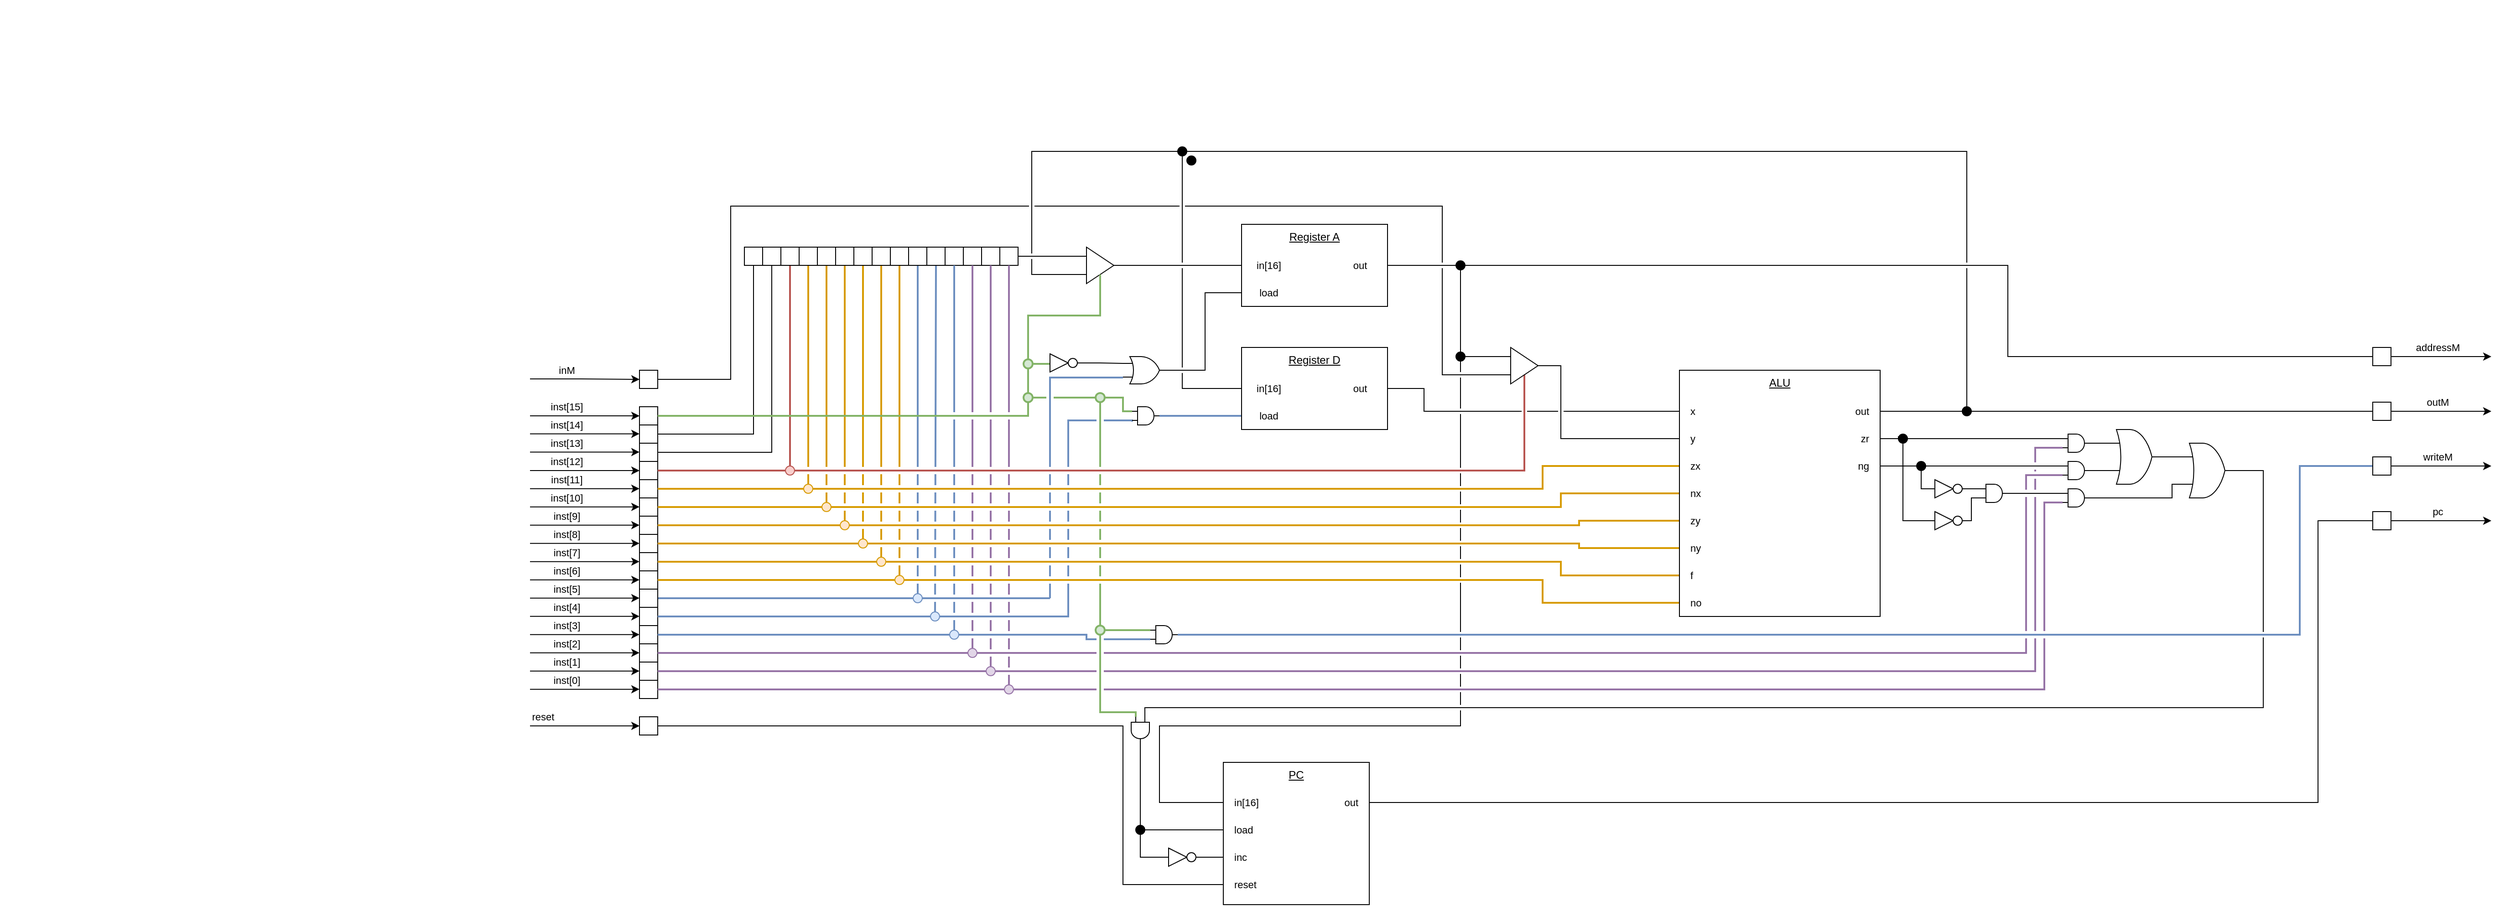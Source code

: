 <mxfile version="24.1.0" type="device">
  <diagram name="Page-1" id="UIqrwREDrQ93q56bij_O">
    <mxGraphModel dx="757" dy="447" grid="1" gridSize="10" guides="1" tooltips="1" connect="1" arrows="1" fold="1" page="1" pageScale="1" pageWidth="1654" pageHeight="1169" math="0" shadow="0">
      <root>
        <mxCell id="0" />
        <mxCell id="1" parent="0" />
        <mxCell id="ZGMD3YCJVSqUdgtJMxU0-237" value="" style="edgeStyle=orthogonalEdgeStyle;rounded=0;orthogonalLoop=1;jettySize=auto;html=1;fillColor=#dae8fc;strokeColor=#6c8ebf;strokeWidth=2;jumpStyle=gap;endArrow=none;endFill=0;" parent="1" source="ZGMD3YCJVSqUdgtJMxU0-40" edge="1">
          <mxGeometry relative="1" as="geometry">
            <mxPoint x="1100" y="655" as="targetPoint" />
            <mxPoint x="720" y="655" as="sourcePoint" />
            <Array as="points">
              <mxPoint x="1150" y="655" />
            </Array>
          </mxGeometry>
        </mxCell>
        <mxCell id="ZGMD3YCJVSqUdgtJMxU0-273" value="" style="edgeStyle=orthogonalEdgeStyle;rounded=0;orthogonalLoop=1;jettySize=auto;html=1;entryX=0;entryY=0.5;entryDx=0;entryDy=0;exitX=1;exitY=0.5;exitDx=0;exitDy=0;endArrow=none;endFill=0;jumpStyle=gap;" parent="1" source="ZGMD3YCJVSqUdgtJMxU0-76" target="ZGMD3YCJVSqUdgtJMxU0-272" edge="1">
          <mxGeometry relative="1" as="geometry">
            <mxPoint x="1480" y="290" as="sourcePoint" />
            <mxPoint x="2600" y="390" as="targetPoint" />
            <Array as="points" />
          </mxGeometry>
        </mxCell>
        <mxCell id="ZGMD3YCJVSqUdgtJMxU0-282" style="edgeStyle=orthogonalEdgeStyle;rounded=0;orthogonalLoop=1;jettySize=auto;html=1;entryX=0;entryY=0.5;entryDx=0;entryDy=0;jumpStyle=gap;exitX=1;exitY=0.5;exitDx=0;exitDy=0;exitPerimeter=0;endArrow=none;endFill=0;" parent="1" source="ZGMD3YCJVSqUdgtJMxU0-290" target="ZGMD3YCJVSqUdgtJMxU0-125" edge="1">
          <mxGeometry relative="1" as="geometry">
            <mxPoint x="2050.0" y="875" as="targetPoint" />
            <Array as="points">
              <mxPoint x="1250" y="909" />
            </Array>
          </mxGeometry>
        </mxCell>
        <mxCell id="ZGMD3YCJVSqUdgtJMxU0-270" value="" style="edgeStyle=orthogonalEdgeStyle;rounded=0;orthogonalLoop=1;jettySize=auto;html=1;endArrow=none;endFill=0;fillColor=#d5e8d4;strokeColor=#82b366;strokeWidth=2;entryX=0.5;entryY=1;entryDx=0;entryDy=0;" parent="1" source="C50ntAI8cyt6T5EpAr7G-12" target="ZGMD3YCJVSqUdgtJMxU0-267" edge="1">
          <mxGeometry relative="1" as="geometry">
            <mxPoint x="715" y="454.999" as="sourcePoint" />
            <mxPoint x="1126" y="399.97" as="targetPoint" />
            <Array as="points">
              <mxPoint x="1126" y="455" />
            </Array>
          </mxGeometry>
        </mxCell>
        <mxCell id="ZGMD3YCJVSqUdgtJMxU0-5" value="" style="endArrow=classic;html=1;rounded=0;" parent="1" edge="1">
          <mxGeometry width="50" height="50" relative="1" as="geometry">
            <mxPoint x="580" y="455" as="sourcePoint" />
            <mxPoint x="700" y="455" as="targetPoint" />
          </mxGeometry>
        </mxCell>
        <mxCell id="ZGMD3YCJVSqUdgtJMxU0-6" value="inst[15]" style="edgeLabel;html=1;align=center;verticalAlign=middle;resizable=0;points=[];" parent="ZGMD3YCJVSqUdgtJMxU0-5" vertex="1" connectable="0">
          <mxGeometry x="-0.05" y="-2" relative="1" as="geometry">
            <mxPoint x="-17" y="-12" as="offset" />
          </mxGeometry>
        </mxCell>
        <mxCell id="ZGMD3YCJVSqUdgtJMxU0-24" value="" style="endArrow=classic;html=1;rounded=0;" parent="1" edge="1">
          <mxGeometry width="50" height="50" relative="1" as="geometry">
            <mxPoint x="580" y="474.71" as="sourcePoint" />
            <mxPoint x="700" y="474.71" as="targetPoint" />
          </mxGeometry>
        </mxCell>
        <mxCell id="ZGMD3YCJVSqUdgtJMxU0-25" value="inst[14]" style="edgeLabel;html=1;align=center;verticalAlign=middle;resizable=0;points=[];" parent="ZGMD3YCJVSqUdgtJMxU0-24" vertex="1" connectable="0">
          <mxGeometry x="-0.05" y="-2" relative="1" as="geometry">
            <mxPoint x="-17" y="-12" as="offset" />
          </mxGeometry>
        </mxCell>
        <mxCell id="ZGMD3YCJVSqUdgtJMxU0-26" value="" style="endArrow=classic;html=1;rounded=0;" parent="1" edge="1">
          <mxGeometry width="50" height="50" relative="1" as="geometry">
            <mxPoint x="580" y="494.71" as="sourcePoint" />
            <mxPoint x="700" y="494.71" as="targetPoint" />
          </mxGeometry>
        </mxCell>
        <mxCell id="ZGMD3YCJVSqUdgtJMxU0-27" value="inst[13]" style="edgeLabel;html=1;align=center;verticalAlign=middle;resizable=0;points=[];" parent="ZGMD3YCJVSqUdgtJMxU0-26" vertex="1" connectable="0">
          <mxGeometry x="-0.05" y="-2" relative="1" as="geometry">
            <mxPoint x="-17" y="-12" as="offset" />
          </mxGeometry>
        </mxCell>
        <mxCell id="ZGMD3YCJVSqUdgtJMxU0-77" style="edgeStyle=orthogonalEdgeStyle;rounded=0;orthogonalLoop=1;jettySize=auto;html=1;entryX=0;entryY=0.5;entryDx=0;entryDy=0;endArrow=none;endFill=0;fillColor=#d5e8d4;strokeColor=#82b366;strokeWidth=2;exitX=1;exitY=0.5;exitDx=0;exitDy=0;" parent="1" source="ZGMD3YCJVSqUdgtJMxU0-267" target="C50ntAI8cyt6T5EpAr7G-1" edge="1">
          <mxGeometry relative="1" as="geometry">
            <mxPoint x="800.0" y="455" as="targetPoint" />
            <Array as="points">
              <mxPoint x="1150" y="398" />
            </Array>
          </mxGeometry>
        </mxCell>
        <mxCell id="ZGMD3YCJVSqUdgtJMxU0-28" value="" style="whiteSpace=wrap;html=1;aspect=fixed;" parent="1" vertex="1">
          <mxGeometry x="700" y="445" width="20" height="20" as="geometry" />
        </mxCell>
        <mxCell id="ZGMD3YCJVSqUdgtJMxU0-262" style="edgeStyle=orthogonalEdgeStyle;rounded=0;orthogonalLoop=1;jettySize=auto;html=1;entryX=0;entryY=0.25;entryDx=0;entryDy=0;endArrow=none;endFill=0;jumpStyle=gap;" parent="1" source="ZGMD3YCJVSqUdgtJMxU0-295" target="ZGMD3YCJVSqUdgtJMxU0-216" edge="1">
          <mxGeometry relative="1" as="geometry">
            <Array as="points" />
          </mxGeometry>
        </mxCell>
        <mxCell id="ZGMD3YCJVSqUdgtJMxU0-29" value="" style="whiteSpace=wrap;html=1;aspect=fixed;" parent="1" vertex="1">
          <mxGeometry x="700" y="465" width="20" height="20" as="geometry" />
        </mxCell>
        <mxCell id="ZGMD3YCJVSqUdgtJMxU0-261" style="edgeStyle=orthogonalEdgeStyle;rounded=0;orthogonalLoop=1;jettySize=auto;html=1;exitX=1;exitY=0.5;exitDx=0;exitDy=0;entryX=0;entryY=0.25;entryDx=0;entryDy=0;endArrow=none;endFill=0;jumpStyle=gap;" parent="1" source="ZGMD3YCJVSqUdgtJMxU0-295" target="ZGMD3YCJVSqUdgtJMxU0-216" edge="1">
          <mxGeometry relative="1" as="geometry">
            <mxPoint x="850" y="495" as="targetPoint" />
            <Array as="points">
              <mxPoint x="850" y="280" />
            </Array>
          </mxGeometry>
        </mxCell>
        <mxCell id="ZGMD3YCJVSqUdgtJMxU0-30" value="" style="whiteSpace=wrap;html=1;aspect=fixed;" parent="1" vertex="1">
          <mxGeometry x="700" y="485" width="20" height="20" as="geometry" />
        </mxCell>
        <mxCell id="ZGMD3YCJVSqUdgtJMxU0-31" value="" style="endArrow=classic;html=1;rounded=0;" parent="1" edge="1">
          <mxGeometry width="50" height="50" relative="1" as="geometry">
            <mxPoint x="580" y="515" as="sourcePoint" />
            <mxPoint x="700" y="515" as="targetPoint" />
          </mxGeometry>
        </mxCell>
        <mxCell id="ZGMD3YCJVSqUdgtJMxU0-32" value="inst[12]" style="edgeLabel;html=1;align=center;verticalAlign=middle;resizable=0;points=[];" parent="ZGMD3YCJVSqUdgtJMxU0-31" vertex="1" connectable="0">
          <mxGeometry x="-0.05" y="-2" relative="1" as="geometry">
            <mxPoint x="-17" y="-12" as="offset" />
          </mxGeometry>
        </mxCell>
        <mxCell id="ZGMD3YCJVSqUdgtJMxU0-107" style="edgeStyle=orthogonalEdgeStyle;rounded=0;orthogonalLoop=1;jettySize=auto;html=1;entryX=0.5;entryY=1;entryDx=0;entryDy=0;fillColor=#f8cecc;strokeColor=#b85450;strokeWidth=2;endArrow=none;endFill=0;" parent="1" source="ZGMD3YCJVSqUdgtJMxU0-257" target="ZGMD3YCJVSqUdgtJMxU0-95" edge="1">
          <mxGeometry relative="1" as="geometry">
            <Array as="points">
              <mxPoint x="1670" y="515" />
              <mxPoint x="1670" y="410" />
            </Array>
          </mxGeometry>
        </mxCell>
        <mxCell id="ZGMD3YCJVSqUdgtJMxU0-33" value="" style="whiteSpace=wrap;html=1;aspect=fixed;" parent="1" vertex="1">
          <mxGeometry x="700" y="505" width="20" height="20" as="geometry" />
        </mxCell>
        <mxCell id="ZGMD3YCJVSqUdgtJMxU0-169" style="edgeStyle=orthogonalEdgeStyle;rounded=0;orthogonalLoop=1;jettySize=auto;html=1;entryX=0;entryY=0.5;entryDx=0;entryDy=0;fillColor=#ffe6cc;strokeColor=#d79b00;strokeWidth=2;endArrow=none;endFill=0;" parent="1" source="ZGMD3YCJVSqUdgtJMxU0-254" target="ZGMD3YCJVSqUdgtJMxU0-110" edge="1">
          <mxGeometry relative="1" as="geometry">
            <Array as="points">
              <mxPoint x="1690" y="535" />
              <mxPoint x="1690" y="510" />
            </Array>
          </mxGeometry>
        </mxCell>
        <mxCell id="ZGMD3YCJVSqUdgtJMxU0-34" value="" style="whiteSpace=wrap;html=1;aspect=fixed;" parent="1" vertex="1">
          <mxGeometry x="700" y="525" width="20" height="20" as="geometry" />
        </mxCell>
        <mxCell id="ZGMD3YCJVSqUdgtJMxU0-170" style="edgeStyle=orthogonalEdgeStyle;rounded=0;orthogonalLoop=1;jettySize=auto;html=1;entryX=0;entryY=0.5;entryDx=0;entryDy=0;fillColor=#ffe6cc;strokeColor=#d79b00;strokeWidth=2;endArrow=none;endFill=0;" parent="1" source="ZGMD3YCJVSqUdgtJMxU0-251" target="ZGMD3YCJVSqUdgtJMxU0-111" edge="1">
          <mxGeometry relative="1" as="geometry">
            <Array as="points">
              <mxPoint x="1710" y="555" />
              <mxPoint x="1710" y="540" />
            </Array>
          </mxGeometry>
        </mxCell>
        <mxCell id="ZGMD3YCJVSqUdgtJMxU0-35" value="" style="whiteSpace=wrap;html=1;aspect=fixed;" parent="1" vertex="1">
          <mxGeometry x="700" y="545" width="20" height="20" as="geometry" />
        </mxCell>
        <mxCell id="ZGMD3YCJVSqUdgtJMxU0-171" style="edgeStyle=orthogonalEdgeStyle;rounded=0;orthogonalLoop=1;jettySize=auto;html=1;entryX=0;entryY=0.5;entryDx=0;entryDy=0;fillColor=#ffe6cc;strokeColor=#d79b00;strokeWidth=2;endArrow=none;endFill=0;" parent="1" source="ZGMD3YCJVSqUdgtJMxU0-248" target="ZGMD3YCJVSqUdgtJMxU0-112" edge="1">
          <mxGeometry relative="1" as="geometry">
            <Array as="points">
              <mxPoint x="1730" y="575" />
              <mxPoint x="1730" y="570" />
            </Array>
          </mxGeometry>
        </mxCell>
        <mxCell id="ZGMD3YCJVSqUdgtJMxU0-36" value="" style="whiteSpace=wrap;html=1;aspect=fixed;" parent="1" vertex="1">
          <mxGeometry x="700" y="565" width="20" height="20" as="geometry" />
        </mxCell>
        <mxCell id="ZGMD3YCJVSqUdgtJMxU0-172" style="edgeStyle=orthogonalEdgeStyle;rounded=0;orthogonalLoop=1;jettySize=auto;html=1;entryX=0;entryY=0.5;entryDx=0;entryDy=0;fillColor=#ffe6cc;strokeColor=#d79b00;endSize=6;strokeWidth=2;endArrow=none;endFill=0;" parent="1" source="ZGMD3YCJVSqUdgtJMxU0-245" target="ZGMD3YCJVSqUdgtJMxU0-113" edge="1">
          <mxGeometry relative="1" as="geometry">
            <Array as="points">
              <mxPoint x="1730" y="595" />
              <mxPoint x="1730" y="600" />
            </Array>
          </mxGeometry>
        </mxCell>
        <mxCell id="ZGMD3YCJVSqUdgtJMxU0-37" value="" style="whiteSpace=wrap;html=1;aspect=fixed;" parent="1" vertex="1">
          <mxGeometry x="700" y="585" width="20" height="20" as="geometry" />
        </mxCell>
        <mxCell id="ZGMD3YCJVSqUdgtJMxU0-173" style="edgeStyle=orthogonalEdgeStyle;rounded=0;orthogonalLoop=1;jettySize=auto;html=1;entryX=0;entryY=0.5;entryDx=0;entryDy=0;strokeWidth=2;fillColor=#ffe6cc;strokeColor=#d79b00;endArrow=none;endFill=0;" parent="1" source="ZGMD3YCJVSqUdgtJMxU0-242" target="ZGMD3YCJVSqUdgtJMxU0-114" edge="1">
          <mxGeometry relative="1" as="geometry">
            <Array as="points">
              <mxPoint x="1710" y="615" />
              <mxPoint x="1710" y="630" />
            </Array>
          </mxGeometry>
        </mxCell>
        <mxCell id="ZGMD3YCJVSqUdgtJMxU0-38" value="" style="whiteSpace=wrap;html=1;aspect=fixed;" parent="1" vertex="1">
          <mxGeometry x="700" y="605" width="20" height="20" as="geometry" />
        </mxCell>
        <mxCell id="ZGMD3YCJVSqUdgtJMxU0-174" style="edgeStyle=orthogonalEdgeStyle;rounded=0;orthogonalLoop=1;jettySize=auto;html=1;entryX=0;entryY=0.5;entryDx=0;entryDy=0;fillColor=#ffe6cc;strokeColor=#d79b00;strokeWidth=2;endArrow=none;endFill=0;" parent="1" source="ZGMD3YCJVSqUdgtJMxU0-239" target="ZGMD3YCJVSqUdgtJMxU0-115" edge="1">
          <mxGeometry relative="1" as="geometry">
            <Array as="points">
              <mxPoint x="1690" y="635" />
              <mxPoint x="1690" y="660" />
            </Array>
          </mxGeometry>
        </mxCell>
        <mxCell id="ZGMD3YCJVSqUdgtJMxU0-39" value="" style="whiteSpace=wrap;html=1;aspect=fixed;" parent="1" vertex="1">
          <mxGeometry x="700" y="625" width="20" height="20" as="geometry" />
        </mxCell>
        <mxCell id="ZGMD3YCJVSqUdgtJMxU0-176" style="edgeStyle=orthogonalEdgeStyle;rounded=0;orthogonalLoop=1;jettySize=auto;html=1;fillColor=#dae8fc;strokeColor=#6c8ebf;strokeWidth=2;entryX=0;entryY=0.75;entryDx=0;entryDy=0;entryPerimeter=0;jumpStyle=gap;endArrow=none;endFill=0;" parent="1" target="ZGMD3YCJVSqUdgtJMxU0-177" edge="1">
          <mxGeometry relative="1" as="geometry">
            <mxPoint x="1200" y="465" as="targetPoint" />
            <mxPoint x="1150" y="655" as="sourcePoint" />
            <Array as="points">
              <mxPoint x="1150" y="413" />
              <mxPoint x="1230" y="413" />
            </Array>
          </mxGeometry>
        </mxCell>
        <mxCell id="ZGMD3YCJVSqUdgtJMxU0-40" value="" style="whiteSpace=wrap;html=1;aspect=fixed;" parent="1" vertex="1">
          <mxGeometry x="700" y="645" width="20" height="20" as="geometry" />
        </mxCell>
        <mxCell id="ZGMD3YCJVSqUdgtJMxU0-182" style="edgeStyle=orthogonalEdgeStyle;rounded=0;orthogonalLoop=1;jettySize=auto;html=1;entryX=0;entryY=0.5;entryDx=0;entryDy=0;fillColor=#dae8fc;strokeColor=#6c8ebf;strokeWidth=2;jumpStyle=gap;endArrow=none;endFill=0;exitX=1;exitY=0.5;exitDx=0;exitDy=0;exitPerimeter=0;" parent="1" source="GIvwE8FMRrI-3IamXmHc-1" target="ZGMD3YCJVSqUdgtJMxU0-103" edge="1">
          <mxGeometry relative="1" as="geometry">
            <mxPoint x="1290" y="485" as="targetPoint" />
            <Array as="points">
              <mxPoint x="1280" y="455" />
              <mxPoint x="1280" y="455" />
            </Array>
          </mxGeometry>
        </mxCell>
        <mxCell id="ZGMD3YCJVSqUdgtJMxU0-41" value="" style="whiteSpace=wrap;html=1;aspect=fixed;" parent="1" vertex="1">
          <mxGeometry x="700" y="665" width="20" height="20" as="geometry" />
        </mxCell>
        <mxCell id="ZGMD3YCJVSqUdgtJMxU0-183" style="edgeStyle=orthogonalEdgeStyle;rounded=0;orthogonalLoop=1;jettySize=auto;html=1;entryX=0;entryY=0.5;entryDx=0;entryDy=0;fillColor=#dae8fc;strokeColor=#6c8ebf;strokeWidth=2;endArrow=none;endFill=0;" parent="1" source="C50ntAI8cyt6T5EpAr7G-15" target="ZGMD3YCJVSqUdgtJMxU0-142" edge="1">
          <mxGeometry relative="1" as="geometry">
            <mxPoint x="1960" y="725" as="targetPoint" />
            <Array as="points">
              <mxPoint x="2520" y="695" />
              <mxPoint x="2520" y="510" />
            </Array>
          </mxGeometry>
        </mxCell>
        <mxCell id="ZGMD3YCJVSqUdgtJMxU0-42" value="" style="whiteSpace=wrap;html=1;aspect=fixed;" parent="1" vertex="1">
          <mxGeometry x="700" y="685" width="20" height="20" as="geometry" />
        </mxCell>
        <mxCell id="ZGMD3YCJVSqUdgtJMxU0-43" value="" style="whiteSpace=wrap;html=1;aspect=fixed;" parent="1" vertex="1">
          <mxGeometry x="700" y="705" width="20" height="20" as="geometry" />
        </mxCell>
        <mxCell id="ZGMD3YCJVSqUdgtJMxU0-44" value="" style="whiteSpace=wrap;html=1;aspect=fixed;" parent="1" vertex="1">
          <mxGeometry x="700" y="725" width="20" height="20" as="geometry" />
        </mxCell>
        <mxCell id="ZGMD3YCJVSqUdgtJMxU0-45" value="" style="whiteSpace=wrap;html=1;aspect=fixed;" parent="1" vertex="1">
          <mxGeometry x="700" y="745" width="20" height="20" as="geometry" />
        </mxCell>
        <mxCell id="ZGMD3YCJVSqUdgtJMxU0-46" value="" style="endArrow=classic;html=1;rounded=0;" parent="1" edge="1">
          <mxGeometry width="50" height="50" relative="1" as="geometry">
            <mxPoint x="580" y="534.84" as="sourcePoint" />
            <mxPoint x="700" y="534.84" as="targetPoint" />
          </mxGeometry>
        </mxCell>
        <mxCell id="ZGMD3YCJVSqUdgtJMxU0-47" value="inst[11]" style="edgeLabel;html=1;align=center;verticalAlign=middle;resizable=0;points=[];" parent="ZGMD3YCJVSqUdgtJMxU0-46" vertex="1" connectable="0">
          <mxGeometry x="-0.05" y="-2" relative="1" as="geometry">
            <mxPoint x="-17" y="-12" as="offset" />
          </mxGeometry>
        </mxCell>
        <mxCell id="ZGMD3YCJVSqUdgtJMxU0-48" value="" style="endArrow=classic;html=1;rounded=0;" parent="1" edge="1">
          <mxGeometry width="50" height="50" relative="1" as="geometry">
            <mxPoint x="580" y="554.84" as="sourcePoint" />
            <mxPoint x="700" y="554.84" as="targetPoint" />
          </mxGeometry>
        </mxCell>
        <mxCell id="ZGMD3YCJVSqUdgtJMxU0-49" value="inst[10]" style="edgeLabel;html=1;align=center;verticalAlign=middle;resizable=0;points=[];" parent="ZGMD3YCJVSqUdgtJMxU0-48" vertex="1" connectable="0">
          <mxGeometry x="-0.05" y="-2" relative="1" as="geometry">
            <mxPoint x="-17" y="-12" as="offset" />
          </mxGeometry>
        </mxCell>
        <mxCell id="ZGMD3YCJVSqUdgtJMxU0-50" value="" style="endArrow=classic;html=1;rounded=0;" parent="1" edge="1">
          <mxGeometry width="50" height="50" relative="1" as="geometry">
            <mxPoint x="580" y="574.84" as="sourcePoint" />
            <mxPoint x="700" y="574.84" as="targetPoint" />
          </mxGeometry>
        </mxCell>
        <mxCell id="ZGMD3YCJVSqUdgtJMxU0-51" value="inst[9]" style="edgeLabel;html=1;align=center;verticalAlign=middle;resizable=0;points=[];" parent="ZGMD3YCJVSqUdgtJMxU0-50" vertex="1" connectable="0">
          <mxGeometry x="-0.05" y="-2" relative="1" as="geometry">
            <mxPoint x="-17" y="-12" as="offset" />
          </mxGeometry>
        </mxCell>
        <mxCell id="ZGMD3YCJVSqUdgtJMxU0-52" value="" style="endArrow=classic;html=1;rounded=0;" parent="1" edge="1">
          <mxGeometry width="50" height="50" relative="1" as="geometry">
            <mxPoint x="580" y="594.84" as="sourcePoint" />
            <mxPoint x="700" y="594.84" as="targetPoint" />
          </mxGeometry>
        </mxCell>
        <mxCell id="ZGMD3YCJVSqUdgtJMxU0-53" value="inst[8]" style="edgeLabel;html=1;align=center;verticalAlign=middle;resizable=0;points=[];" parent="ZGMD3YCJVSqUdgtJMxU0-52" vertex="1" connectable="0">
          <mxGeometry x="-0.05" y="-2" relative="1" as="geometry">
            <mxPoint x="-17" y="-12" as="offset" />
          </mxGeometry>
        </mxCell>
        <mxCell id="ZGMD3YCJVSqUdgtJMxU0-54" value="" style="endArrow=classic;html=1;rounded=0;" parent="1" edge="1">
          <mxGeometry width="50" height="50" relative="1" as="geometry">
            <mxPoint x="580" y="614.84" as="sourcePoint" />
            <mxPoint x="700" y="614.84" as="targetPoint" />
          </mxGeometry>
        </mxCell>
        <mxCell id="ZGMD3YCJVSqUdgtJMxU0-55" value="inst[7]" style="edgeLabel;html=1;align=center;verticalAlign=middle;resizable=0;points=[];" parent="ZGMD3YCJVSqUdgtJMxU0-54" vertex="1" connectable="0">
          <mxGeometry x="-0.05" y="-2" relative="1" as="geometry">
            <mxPoint x="-17" y="-12" as="offset" />
          </mxGeometry>
        </mxCell>
        <mxCell id="ZGMD3YCJVSqUdgtJMxU0-56" value="" style="endArrow=classic;html=1;rounded=0;" parent="1" edge="1">
          <mxGeometry width="50" height="50" relative="1" as="geometry">
            <mxPoint x="580" y="634.84" as="sourcePoint" />
            <mxPoint x="700" y="634.84" as="targetPoint" />
          </mxGeometry>
        </mxCell>
        <mxCell id="ZGMD3YCJVSqUdgtJMxU0-57" value="inst[6]" style="edgeLabel;html=1;align=center;verticalAlign=middle;resizable=0;points=[];" parent="ZGMD3YCJVSqUdgtJMxU0-56" vertex="1" connectable="0">
          <mxGeometry x="-0.05" y="-2" relative="1" as="geometry">
            <mxPoint x="-17" y="-12" as="offset" />
          </mxGeometry>
        </mxCell>
        <mxCell id="ZGMD3YCJVSqUdgtJMxU0-58" value="" style="endArrow=classic;html=1;rounded=0;" parent="1" edge="1">
          <mxGeometry width="50" height="50" relative="1" as="geometry">
            <mxPoint x="580" y="654.84" as="sourcePoint" />
            <mxPoint x="700" y="654.84" as="targetPoint" />
          </mxGeometry>
        </mxCell>
        <mxCell id="ZGMD3YCJVSqUdgtJMxU0-59" value="inst[5]" style="edgeLabel;html=1;align=center;verticalAlign=middle;resizable=0;points=[];" parent="ZGMD3YCJVSqUdgtJMxU0-58" vertex="1" connectable="0">
          <mxGeometry x="-0.05" y="-2" relative="1" as="geometry">
            <mxPoint x="-17" y="-12" as="offset" />
          </mxGeometry>
        </mxCell>
        <mxCell id="ZGMD3YCJVSqUdgtJMxU0-60" value="" style="endArrow=classic;html=1;rounded=0;" parent="1" edge="1">
          <mxGeometry width="50" height="50" relative="1" as="geometry">
            <mxPoint x="580" y="674.84" as="sourcePoint" />
            <mxPoint x="700" y="674.84" as="targetPoint" />
          </mxGeometry>
        </mxCell>
        <mxCell id="ZGMD3YCJVSqUdgtJMxU0-61" value="inst[4]" style="edgeLabel;html=1;align=center;verticalAlign=middle;resizable=0;points=[];" parent="ZGMD3YCJVSqUdgtJMxU0-60" vertex="1" connectable="0">
          <mxGeometry x="-0.05" y="-2" relative="1" as="geometry">
            <mxPoint x="-17" y="-12" as="offset" />
          </mxGeometry>
        </mxCell>
        <mxCell id="ZGMD3YCJVSqUdgtJMxU0-62" value="" style="endArrow=classic;html=1;rounded=0;" parent="1" edge="1">
          <mxGeometry width="50" height="50" relative="1" as="geometry">
            <mxPoint x="580" y="694.84" as="sourcePoint" />
            <mxPoint x="700" y="694.84" as="targetPoint" />
          </mxGeometry>
        </mxCell>
        <mxCell id="ZGMD3YCJVSqUdgtJMxU0-63" value="inst[3]" style="edgeLabel;html=1;align=center;verticalAlign=middle;resizable=0;points=[];" parent="ZGMD3YCJVSqUdgtJMxU0-62" vertex="1" connectable="0">
          <mxGeometry x="-0.05" y="-2" relative="1" as="geometry">
            <mxPoint x="-17" y="-12" as="offset" />
          </mxGeometry>
        </mxCell>
        <mxCell id="ZGMD3YCJVSqUdgtJMxU0-64" value="" style="endArrow=classic;html=1;rounded=0;" parent="1" edge="1">
          <mxGeometry width="50" height="50" relative="1" as="geometry">
            <mxPoint x="580" y="714.84" as="sourcePoint" />
            <mxPoint x="700" y="714.84" as="targetPoint" />
          </mxGeometry>
        </mxCell>
        <mxCell id="ZGMD3YCJVSqUdgtJMxU0-65" value="inst[2]" style="edgeLabel;html=1;align=center;verticalAlign=middle;resizable=0;points=[];" parent="ZGMD3YCJVSqUdgtJMxU0-64" vertex="1" connectable="0">
          <mxGeometry x="-0.05" y="-2" relative="1" as="geometry">
            <mxPoint x="-17" y="-12" as="offset" />
          </mxGeometry>
        </mxCell>
        <mxCell id="ZGMD3YCJVSqUdgtJMxU0-66" value="" style="endArrow=classic;html=1;rounded=0;" parent="1" edge="1">
          <mxGeometry width="50" height="50" relative="1" as="geometry">
            <mxPoint x="580" y="734.84" as="sourcePoint" />
            <mxPoint x="700" y="734.84" as="targetPoint" />
          </mxGeometry>
        </mxCell>
        <mxCell id="ZGMD3YCJVSqUdgtJMxU0-67" value="inst[1]" style="edgeLabel;html=1;align=center;verticalAlign=middle;resizable=0;points=[];" parent="ZGMD3YCJVSqUdgtJMxU0-66" vertex="1" connectable="0">
          <mxGeometry x="-0.05" y="-2" relative="1" as="geometry">
            <mxPoint x="-17" y="-12" as="offset" />
          </mxGeometry>
        </mxCell>
        <mxCell id="ZGMD3YCJVSqUdgtJMxU0-68" value="" style="endArrow=classic;html=1;rounded=0;" parent="1" edge="1">
          <mxGeometry width="50" height="50" relative="1" as="geometry">
            <mxPoint x="580" y="754.84" as="sourcePoint" />
            <mxPoint x="700" y="754.84" as="targetPoint" />
          </mxGeometry>
        </mxCell>
        <mxCell id="ZGMD3YCJVSqUdgtJMxU0-69" value="inst[0]" style="edgeLabel;html=1;align=center;verticalAlign=middle;resizable=0;points=[];" parent="ZGMD3YCJVSqUdgtJMxU0-68" vertex="1" connectable="0">
          <mxGeometry x="-0.05" y="-2" relative="1" as="geometry">
            <mxPoint x="-17" y="-12" as="offset" />
          </mxGeometry>
        </mxCell>
        <mxCell id="ZGMD3YCJVSqUdgtJMxU0-87" value="" style="ellipse;whiteSpace=wrap;html=1;aspect=fixed;" parent="1" vertex="1">
          <mxGeometry width="10" as="geometry" />
        </mxCell>
        <mxCell id="ZGMD3YCJVSqUdgtJMxU0-166" style="edgeStyle=orthogonalEdgeStyle;rounded=0;orthogonalLoop=1;jettySize=auto;html=1;entryX=0;entryY=0.5;entryDx=0;entryDy=0;endArrow=none;endFill=0;" parent="1" source="ZGMD3YCJVSqUdgtJMxU0-95" target="ZGMD3YCJVSqUdgtJMxU0-109" edge="1">
          <mxGeometry relative="1" as="geometry">
            <Array as="points">
              <mxPoint x="1710" y="400" />
              <mxPoint x="1710" y="480" />
            </Array>
          </mxGeometry>
        </mxCell>
        <mxCell id="ZGMD3YCJVSqUdgtJMxU0-95" value="" style="triangle;whiteSpace=wrap;html=1;" parent="1" vertex="1">
          <mxGeometry x="1655" y="380" width="30" height="40" as="geometry" />
        </mxCell>
        <mxCell id="ZGMD3YCJVSqUdgtJMxU0-99" value="" style="group" parent="1" vertex="1" connectable="0">
          <mxGeometry x="1360" y="245" width="160" height="90" as="geometry" />
        </mxCell>
        <mxCell id="ZGMD3YCJVSqUdgtJMxU0-167" value="" style="group" parent="ZGMD3YCJVSqUdgtJMxU0-99" vertex="1" connectable="0">
          <mxGeometry width="160" height="90" as="geometry" />
        </mxCell>
        <mxCell id="ZGMD3YCJVSqUdgtJMxU0-10" value="&lt;u&gt;Register A&lt;/u&gt;" style="rounded=0;whiteSpace=wrap;html=1;verticalAlign=top;" parent="ZGMD3YCJVSqUdgtJMxU0-167" vertex="1">
          <mxGeometry width="160" height="90" as="geometry" />
        </mxCell>
        <mxCell id="ZGMD3YCJVSqUdgtJMxU0-75" value="load" style="text;html=1;align=center;verticalAlign=middle;whiteSpace=wrap;rounded=0;fontSize=11;" parent="ZGMD3YCJVSqUdgtJMxU0-167" vertex="1">
          <mxGeometry y="60" width="60" height="30" as="geometry" />
        </mxCell>
        <mxCell id="ZGMD3YCJVSqUdgtJMxU0-76" value="out" style="text;html=1;align=center;verticalAlign=middle;whiteSpace=wrap;rounded=0;fontSize=11;" parent="ZGMD3YCJVSqUdgtJMxU0-167" vertex="1">
          <mxGeometry x="100" y="30" width="60" height="30" as="geometry" />
        </mxCell>
        <mxCell id="ZGMD3YCJVSqUdgtJMxU0-74" value="in[16]" style="text;html=1;align=center;verticalAlign=middle;whiteSpace=wrap;rounded=0;fontSize=11;" parent="ZGMD3YCJVSqUdgtJMxU0-167" vertex="1">
          <mxGeometry y="30" width="60" height="30" as="geometry" />
        </mxCell>
        <mxCell id="ZGMD3YCJVSqUdgtJMxU0-100" value="" style="group" parent="1" vertex="1" connectable="0">
          <mxGeometry x="1360" y="380" width="160" height="90" as="geometry" />
        </mxCell>
        <mxCell id="ZGMD3YCJVSqUdgtJMxU0-101" value="&lt;u&gt;Register D&lt;/u&gt;" style="rounded=0;whiteSpace=wrap;html=1;verticalAlign=top;" parent="ZGMD3YCJVSqUdgtJMxU0-100" vertex="1">
          <mxGeometry width="160" height="90" as="geometry" />
        </mxCell>
        <mxCell id="ZGMD3YCJVSqUdgtJMxU0-102" value="in[16]" style="text;html=1;align=center;verticalAlign=middle;whiteSpace=wrap;rounded=0;fontSize=11;" parent="ZGMD3YCJVSqUdgtJMxU0-100" vertex="1">
          <mxGeometry y="30" width="60" height="30" as="geometry" />
        </mxCell>
        <mxCell id="ZGMD3YCJVSqUdgtJMxU0-104" value="out" style="text;html=1;align=center;verticalAlign=middle;whiteSpace=wrap;rounded=0;fontSize=11;" parent="ZGMD3YCJVSqUdgtJMxU0-100" vertex="1">
          <mxGeometry x="100" y="30" width="60" height="30" as="geometry" />
        </mxCell>
        <mxCell id="ZGMD3YCJVSqUdgtJMxU0-103" value="load" style="text;html=1;align=center;verticalAlign=middle;whiteSpace=wrap;rounded=0;fontSize=11;" parent="ZGMD3YCJVSqUdgtJMxU0-100" vertex="1">
          <mxGeometry y="60" width="60" height="30" as="geometry" />
        </mxCell>
        <mxCell id="ZGMD3YCJVSqUdgtJMxU0-119" value="" style="group" parent="1" vertex="1" connectable="0">
          <mxGeometry x="1840" y="405" width="220" height="270" as="geometry" />
        </mxCell>
        <mxCell id="ZGMD3YCJVSqUdgtJMxU0-9" value="ALU" style="rounded=0;whiteSpace=wrap;html=1;verticalAlign=top;fontStyle=4" parent="ZGMD3YCJVSqUdgtJMxU0-119" vertex="1">
          <mxGeometry width="220" height="270" as="geometry" />
        </mxCell>
        <mxCell id="ZGMD3YCJVSqUdgtJMxU0-108" value="x" style="text;html=1;align=left;verticalAlign=middle;whiteSpace=wrap;rounded=0;fontSize=11;spacingLeft=10;" parent="ZGMD3YCJVSqUdgtJMxU0-119" vertex="1">
          <mxGeometry y="30" width="60" height="30" as="geometry" />
        </mxCell>
        <mxCell id="ZGMD3YCJVSqUdgtJMxU0-109" value="y" style="text;html=1;align=left;verticalAlign=middle;whiteSpace=wrap;rounded=0;fontSize=11;spacingLeft=10;" parent="ZGMD3YCJVSqUdgtJMxU0-119" vertex="1">
          <mxGeometry y="60" width="60" height="30" as="geometry" />
        </mxCell>
        <mxCell id="ZGMD3YCJVSqUdgtJMxU0-110" value="zx" style="text;html=1;align=left;verticalAlign=middle;whiteSpace=wrap;rounded=0;fontSize=11;spacingLeft=10;" parent="ZGMD3YCJVSqUdgtJMxU0-119" vertex="1">
          <mxGeometry y="90" width="60" height="30" as="geometry" />
        </mxCell>
        <mxCell id="ZGMD3YCJVSqUdgtJMxU0-111" value="nx" style="text;html=1;align=left;verticalAlign=middle;whiteSpace=wrap;rounded=0;fontSize=11;spacingLeft=10;" parent="ZGMD3YCJVSqUdgtJMxU0-119" vertex="1">
          <mxGeometry y="120" width="60" height="30" as="geometry" />
        </mxCell>
        <mxCell id="ZGMD3YCJVSqUdgtJMxU0-112" value="zy" style="text;html=1;align=left;verticalAlign=middle;whiteSpace=wrap;rounded=0;fontSize=11;spacingLeft=10;" parent="ZGMD3YCJVSqUdgtJMxU0-119" vertex="1">
          <mxGeometry y="150" width="60" height="30" as="geometry" />
        </mxCell>
        <mxCell id="ZGMD3YCJVSqUdgtJMxU0-113" value="ny" style="text;html=1;align=left;verticalAlign=middle;whiteSpace=wrap;rounded=0;fontSize=11;spacingLeft=10;" parent="ZGMD3YCJVSqUdgtJMxU0-119" vertex="1">
          <mxGeometry y="180" width="60" height="30" as="geometry" />
        </mxCell>
        <mxCell id="ZGMD3YCJVSqUdgtJMxU0-114" value="f" style="text;html=1;align=left;verticalAlign=middle;whiteSpace=wrap;rounded=0;fontSize=11;spacingLeft=10;" parent="ZGMD3YCJVSqUdgtJMxU0-119" vertex="1">
          <mxGeometry y="210" width="60" height="30" as="geometry" />
        </mxCell>
        <mxCell id="ZGMD3YCJVSqUdgtJMxU0-115" value="no" style="text;html=1;align=left;verticalAlign=middle;whiteSpace=wrap;rounded=0;fontSize=11;spacingLeft=10;" parent="ZGMD3YCJVSqUdgtJMxU0-119" vertex="1">
          <mxGeometry y="240" width="60" height="30" as="geometry" />
        </mxCell>
        <mxCell id="ZGMD3YCJVSqUdgtJMxU0-116" value="out" style="text;html=1;align=right;verticalAlign=middle;whiteSpace=wrap;rounded=0;fontSize=11;spacingLeft=10;spacingRight=10;" parent="ZGMD3YCJVSqUdgtJMxU0-119" vertex="1">
          <mxGeometry x="160" y="30" width="60" height="30" as="geometry" />
        </mxCell>
        <mxCell id="ZGMD3YCJVSqUdgtJMxU0-117" value="zr" style="text;html=1;align=right;verticalAlign=middle;whiteSpace=wrap;rounded=0;fontSize=11;spacingLeft=10;spacingRight=10;" parent="ZGMD3YCJVSqUdgtJMxU0-119" vertex="1">
          <mxGeometry x="160" y="60" width="60" height="30" as="geometry" />
        </mxCell>
        <mxCell id="ZGMD3YCJVSqUdgtJMxU0-118" value="ng" style="text;html=1;align=right;verticalAlign=middle;whiteSpace=wrap;rounded=0;fontSize=11;spacingLeft=10;spacingRight=10;" parent="ZGMD3YCJVSqUdgtJMxU0-119" vertex="1">
          <mxGeometry x="160" y="90" width="60" height="30" as="geometry" />
        </mxCell>
        <mxCell id="ZGMD3YCJVSqUdgtJMxU0-151" style="edgeStyle=orthogonalEdgeStyle;rounded=0;orthogonalLoop=1;jettySize=auto;html=1;entryX=0;entryY=0.5;entryDx=0;entryDy=0;movable=1;resizable=1;rotatable=1;deletable=1;editable=1;locked=0;connectable=1;endArrow=none;endFill=0;" parent="1" source="ZGMD3YCJVSqUdgtJMxU0-126" target="ZGMD3YCJVSqUdgtJMxU0-150" edge="1">
          <mxGeometry relative="1" as="geometry">
            <mxPoint x="2580" y="585" as="targetPoint" />
            <Array as="points">
              <mxPoint x="2540" y="879" />
              <mxPoint x="2540" y="570" />
            </Array>
          </mxGeometry>
        </mxCell>
        <mxCell id="ZGMD3YCJVSqUdgtJMxU0-130" value="" style="endArrow=classic;html=1;rounded=0;entryX=0;entryY=0.5;entryDx=0;entryDy=0;" parent="1" target="ZGMD3YCJVSqUdgtJMxU0-132" edge="1">
          <mxGeometry width="50" height="50" relative="1" as="geometry">
            <mxPoint x="580" y="795" as="sourcePoint" />
            <mxPoint x="680" y="820" as="targetPoint" />
          </mxGeometry>
        </mxCell>
        <mxCell id="ZGMD3YCJVSqUdgtJMxU0-131" value="reset" style="edgeLabel;html=1;align=center;verticalAlign=middle;resizable=0;points=[];" parent="ZGMD3YCJVSqUdgtJMxU0-130" vertex="1" connectable="0">
          <mxGeometry x="-0.52" relative="1" as="geometry">
            <mxPoint x="-15" y="-10" as="offset" />
          </mxGeometry>
        </mxCell>
        <mxCell id="ZGMD3YCJVSqUdgtJMxU0-133" style="edgeStyle=orthogonalEdgeStyle;rounded=0;orthogonalLoop=1;jettySize=auto;html=1;entryX=0;entryY=0.5;entryDx=0;entryDy=0;endArrow=none;endFill=0;" parent="1" source="ZGMD3YCJVSqUdgtJMxU0-132" target="ZGMD3YCJVSqUdgtJMxU0-129" edge="1">
          <mxGeometry relative="1" as="geometry">
            <mxPoint x="1310" y="908" as="targetPoint" />
            <Array as="points">
              <mxPoint x="1230" y="795" />
              <mxPoint x="1230" y="969" />
            </Array>
          </mxGeometry>
        </mxCell>
        <mxCell id="ZGMD3YCJVSqUdgtJMxU0-132" value="" style="whiteSpace=wrap;html=1;aspect=fixed;" parent="1" vertex="1">
          <mxGeometry x="700" y="785" width="20" height="20" as="geometry" />
        </mxCell>
        <mxCell id="ZGMD3YCJVSqUdgtJMxU0-134" value="" style="endArrow=classic;html=1;rounded=0;edgeStyle=orthogonalEdgeStyle;entryX=0;entryY=0.5;entryDx=0;entryDy=0;" parent="1" target="ZGMD3YCJVSqUdgtJMxU0-136" edge="1">
          <mxGeometry width="50" height="50" relative="1" as="geometry">
            <mxPoint x="580" y="414.47" as="sourcePoint" />
            <mxPoint x="690" y="416" as="targetPoint" />
            <Array as="points">
              <mxPoint x="636" y="415" />
            </Array>
          </mxGeometry>
        </mxCell>
        <mxCell id="ZGMD3YCJVSqUdgtJMxU0-135" value="inM" style="edgeLabel;html=1;align=center;verticalAlign=middle;resizable=0;points=[];" parent="ZGMD3YCJVSqUdgtJMxU0-134" vertex="1" connectable="0">
          <mxGeometry x="-0.367" y="1" relative="1" as="geometry">
            <mxPoint x="2" y="-9" as="offset" />
          </mxGeometry>
        </mxCell>
        <mxCell id="ZGMD3YCJVSqUdgtJMxU0-136" value="" style="whiteSpace=wrap;html=1;aspect=fixed;" parent="1" vertex="1">
          <mxGeometry x="700" y="405" width="20" height="20" as="geometry" />
        </mxCell>
        <mxCell id="ZGMD3YCJVSqUdgtJMxU0-140" style="edgeStyle=orthogonalEdgeStyle;rounded=0;orthogonalLoop=1;jettySize=auto;html=1;" parent="1" source="ZGMD3YCJVSqUdgtJMxU0-139" edge="1">
          <mxGeometry relative="1" as="geometry">
            <mxPoint x="2730" y="450" as="targetPoint" />
          </mxGeometry>
        </mxCell>
        <mxCell id="ZGMD3YCJVSqUdgtJMxU0-141" value="outM" style="edgeLabel;html=1;align=center;verticalAlign=middle;resizable=0;points=[];" parent="ZGMD3YCJVSqUdgtJMxU0-140" vertex="1" connectable="0">
          <mxGeometry x="-0.253" y="-1" relative="1" as="geometry">
            <mxPoint x="9" y="-11" as="offset" />
          </mxGeometry>
        </mxCell>
        <mxCell id="ZGMD3YCJVSqUdgtJMxU0-139" value="" style="whiteSpace=wrap;html=1;aspect=fixed;" parent="1" vertex="1">
          <mxGeometry x="2600" y="440" width="20" height="20" as="geometry" />
        </mxCell>
        <mxCell id="ZGMD3YCJVSqUdgtJMxU0-143" style="edgeStyle=orthogonalEdgeStyle;rounded=0;orthogonalLoop=1;jettySize=auto;html=1;" parent="1" source="ZGMD3YCJVSqUdgtJMxU0-142" edge="1">
          <mxGeometry relative="1" as="geometry">
            <mxPoint x="2730" y="510" as="targetPoint" />
          </mxGeometry>
        </mxCell>
        <mxCell id="ZGMD3YCJVSqUdgtJMxU0-144" value="writeM" style="edgeLabel;html=1;align=center;verticalAlign=middle;resizable=0;points=[];" parent="ZGMD3YCJVSqUdgtJMxU0-143" vertex="1" connectable="0">
          <mxGeometry x="-0.253" y="-2" relative="1" as="geometry">
            <mxPoint x="9" y="-12" as="offset" />
          </mxGeometry>
        </mxCell>
        <mxCell id="ZGMD3YCJVSqUdgtJMxU0-142" value="" style="whiteSpace=wrap;html=1;aspect=fixed;" parent="1" vertex="1">
          <mxGeometry x="2600" y="500" width="20" height="20" as="geometry" />
        </mxCell>
        <mxCell id="ZGMD3YCJVSqUdgtJMxU0-145" style="edgeStyle=orthogonalEdgeStyle;rounded=0;orthogonalLoop=1;jettySize=auto;html=1;" parent="1" source="ZGMD3YCJVSqUdgtJMxU0-147" edge="1">
          <mxGeometry relative="1" as="geometry">
            <mxPoint x="2730" y="390" as="targetPoint" />
          </mxGeometry>
        </mxCell>
        <mxCell id="ZGMD3YCJVSqUdgtJMxU0-146" value="addressM" style="edgeLabel;html=1;align=center;verticalAlign=middle;resizable=0;points=[];" parent="ZGMD3YCJVSqUdgtJMxU0-145" vertex="1" connectable="0">
          <mxGeometry x="-0.253" y="-2" relative="1" as="geometry">
            <mxPoint x="9" y="-12" as="offset" />
          </mxGeometry>
        </mxCell>
        <mxCell id="ZGMD3YCJVSqUdgtJMxU0-147" value="" style="whiteSpace=wrap;html=1;aspect=fixed;" parent="1" vertex="1">
          <mxGeometry x="2600" y="380" width="20" height="20" as="geometry" />
        </mxCell>
        <mxCell id="ZGMD3YCJVSqUdgtJMxU0-148" style="edgeStyle=orthogonalEdgeStyle;rounded=0;orthogonalLoop=1;jettySize=auto;html=1;" parent="1" source="ZGMD3YCJVSqUdgtJMxU0-150" edge="1">
          <mxGeometry relative="1" as="geometry">
            <mxPoint x="2730" y="570" as="targetPoint" />
          </mxGeometry>
        </mxCell>
        <mxCell id="ZGMD3YCJVSqUdgtJMxU0-149" value="pc" style="edgeLabel;html=1;align=center;verticalAlign=middle;resizable=0;points=[];" parent="ZGMD3YCJVSqUdgtJMxU0-148" vertex="1" connectable="0">
          <mxGeometry x="-0.253" y="-2" relative="1" as="geometry">
            <mxPoint x="9" y="-12" as="offset" />
          </mxGeometry>
        </mxCell>
        <mxCell id="ZGMD3YCJVSqUdgtJMxU0-150" value="" style="whiteSpace=wrap;html=1;aspect=fixed;" parent="1" vertex="1">
          <mxGeometry x="2600" y="560" width="20" height="20" as="geometry" />
        </mxCell>
        <mxCell id="ZGMD3YCJVSqUdgtJMxU0-152" style="edgeStyle=orthogonalEdgeStyle;rounded=0;orthogonalLoop=1;jettySize=auto;html=1;entryX=0;entryY=0.5;entryDx=0;entryDy=0;exitX=1;exitY=0.5;exitDx=0;exitDy=0;endArrow=none;endFill=0;" parent="1" source="ZGMD3YCJVSqUdgtJMxU0-272" target="ZGMD3YCJVSqUdgtJMxU0-147" edge="1">
          <mxGeometry relative="1" as="geometry">
            <Array as="points">
              <mxPoint x="2200" y="290" />
              <mxPoint x="2200" y="390" />
            </Array>
          </mxGeometry>
        </mxCell>
        <mxCell id="ZGMD3YCJVSqUdgtJMxU0-165" style="edgeStyle=orthogonalEdgeStyle;rounded=0;orthogonalLoop=1;jettySize=auto;html=1;entryX=0;entryY=0.25;entryDx=0;entryDy=0;exitX=0.5;exitY=1;exitDx=0;exitDy=0;endArrow=none;endFill=0;" parent="1" source="ZGMD3YCJVSqUdgtJMxU0-274" target="ZGMD3YCJVSqUdgtJMxU0-95" edge="1">
          <mxGeometry relative="1" as="geometry">
            <mxPoint x="1630" y="325" as="sourcePoint" />
            <Array as="points">
              <mxPoint x="1600" y="390" />
            </Array>
          </mxGeometry>
        </mxCell>
        <mxCell id="ZGMD3YCJVSqUdgtJMxU0-175" value="" style="group" parent="1" vertex="1" connectable="0">
          <mxGeometry x="1340" y="835" width="160" height="156" as="geometry" />
        </mxCell>
        <mxCell id="ZGMD3YCJVSqUdgtJMxU0-123" value="&lt;u&gt;PC&lt;/u&gt;" style="rounded=0;whiteSpace=wrap;html=1;verticalAlign=top;" parent="ZGMD3YCJVSqUdgtJMxU0-175" vertex="1">
          <mxGeometry width="160" height="156" as="geometry" />
        </mxCell>
        <mxCell id="ZGMD3YCJVSqUdgtJMxU0-124" value="in[16]" style="text;html=1;align=left;verticalAlign=middle;whiteSpace=wrap;rounded=0;fontSize=11;spacingLeft=10;" parent="ZGMD3YCJVSqUdgtJMxU0-175" vertex="1">
          <mxGeometry y="29" width="60" height="30" as="geometry" />
        </mxCell>
        <mxCell id="ZGMD3YCJVSqUdgtJMxU0-126" value="out" style="text;html=1;align=right;verticalAlign=middle;whiteSpace=wrap;rounded=0;fontSize=11;spacingRight=10;" parent="ZGMD3YCJVSqUdgtJMxU0-175" vertex="1">
          <mxGeometry x="100" y="29" width="60" height="30" as="geometry" />
        </mxCell>
        <mxCell id="ZGMD3YCJVSqUdgtJMxU0-125" value="load" style="text;html=1;align=left;verticalAlign=middle;whiteSpace=wrap;rounded=0;fontSize=11;spacingLeft=10;" parent="ZGMD3YCJVSqUdgtJMxU0-175" vertex="1">
          <mxGeometry y="59" width="60" height="30" as="geometry" />
        </mxCell>
        <mxCell id="ZGMD3YCJVSqUdgtJMxU0-128" value="inc" style="text;html=1;align=left;verticalAlign=middle;whiteSpace=wrap;rounded=0;fontSize=11;spacingLeft=10;" parent="ZGMD3YCJVSqUdgtJMxU0-175" vertex="1">
          <mxGeometry y="89" width="60" height="30" as="geometry" />
        </mxCell>
        <mxCell id="ZGMD3YCJVSqUdgtJMxU0-129" value="reset" style="text;html=1;align=left;verticalAlign=middle;whiteSpace=wrap;rounded=0;fontSize=11;spacingLeft=10;" parent="ZGMD3YCJVSqUdgtJMxU0-175" vertex="1">
          <mxGeometry y="119" width="60" height="30" as="geometry" />
        </mxCell>
        <mxCell id="ZGMD3YCJVSqUdgtJMxU0-180" style="edgeStyle=orthogonalEdgeStyle;rounded=0;orthogonalLoop=1;jettySize=auto;html=1;exitX=1;exitY=0.5;exitDx=0;exitDy=0;exitPerimeter=0;entryX=0;entryY=0.5;entryDx=0;entryDy=0;endArrow=none;endFill=0;" parent="1" source="ZGMD3YCJVSqUdgtJMxU0-177" target="ZGMD3YCJVSqUdgtJMxU0-75" edge="1">
          <mxGeometry relative="1" as="geometry">
            <Array as="points">
              <mxPoint x="1320" y="405" />
              <mxPoint x="1320" y="320" />
            </Array>
          </mxGeometry>
        </mxCell>
        <mxCell id="ZGMD3YCJVSqUdgtJMxU0-177" value="" style="verticalLabelPosition=bottom;shadow=0;dashed=0;align=center;html=1;verticalAlign=top;shape=mxgraph.electrical.logic_gates.logic_gate;operation=or;" parent="1" vertex="1">
          <mxGeometry x="1230" y="390" width="50" height="30" as="geometry" />
        </mxCell>
        <mxCell id="ZGMD3YCJVSqUdgtJMxU0-201" style="edgeStyle=orthogonalEdgeStyle;rounded=0;orthogonalLoop=1;jettySize=auto;html=1;entryX=0;entryY=0.25;entryDx=0;entryDy=0;entryPerimeter=0;endArrow=none;endFill=0;strokeWidth=1;jumpStyle=gap;" parent="1" source="C50ntAI8cyt6T5EpAr7G-22" target="ZGMD3YCJVSqUdgtJMxU0-205" edge="1">
          <mxGeometry relative="1" as="geometry">
            <mxPoint x="2210" y="575.0" as="targetPoint" />
          </mxGeometry>
        </mxCell>
        <mxCell id="ZGMD3YCJVSqUdgtJMxU0-188" value="" style="group;movable=1;resizable=1;rotatable=1;deletable=1;editable=1;locked=0;connectable=1;" parent="1" vertex="1" connectable="0">
          <mxGeometry x="2120" y="525" width="30" height="20" as="geometry" />
        </mxCell>
        <mxCell id="ZGMD3YCJVSqUdgtJMxU0-189" value="" style="triangle;whiteSpace=wrap;html=1;movable=0;resizable=0;rotatable=0;deletable=0;editable=0;locked=1;connectable=0;" parent="ZGMD3YCJVSqUdgtJMxU0-188" vertex="1">
          <mxGeometry width="20" height="20" as="geometry" />
        </mxCell>
        <mxCell id="ZGMD3YCJVSqUdgtJMxU0-190" value="" style="ellipse;whiteSpace=wrap;html=1;aspect=fixed;movable=0;resizable=0;rotatable=0;deletable=0;editable=0;locked=1;connectable=0;" parent="ZGMD3YCJVSqUdgtJMxU0-188" vertex="1">
          <mxGeometry x="20" y="5" width="10" height="10" as="geometry" />
        </mxCell>
        <mxCell id="ZGMD3YCJVSqUdgtJMxU0-192" style="edgeStyle=orthogonalEdgeStyle;rounded=0;orthogonalLoop=1;jettySize=auto;html=1;entryX=0;entryY=0.5;entryDx=0;entryDy=0;exitX=0.5;exitY=1;exitDx=0;exitDy=0;endArrow=none;endFill=0;" parent="1" source="ZGMD3YCJVSqUdgtJMxU0-198" target="ZGMD3YCJVSqUdgtJMxU0-188" edge="1">
          <mxGeometry relative="1" as="geometry">
            <Array as="points">
              <mxPoint x="2105" y="535" />
            </Array>
          </mxGeometry>
        </mxCell>
        <mxCell id="ZGMD3YCJVSqUdgtJMxU0-197" value="" style="edgeStyle=orthogonalEdgeStyle;rounded=0;orthogonalLoop=1;jettySize=auto;html=1;entryX=0;entryY=0.25;entryDx=0;entryDy=0;entryPerimeter=0;endArrow=none;endFill=0;" parent="1" source="C50ntAI8cyt6T5EpAr7G-31" target="ZGMD3YCJVSqUdgtJMxU0-204" edge="1">
          <mxGeometry relative="1" as="geometry">
            <mxPoint x="2060" y="480" as="sourcePoint" />
            <mxPoint x="2130.0" y="480" as="targetPoint" />
            <Array as="points" />
          </mxGeometry>
        </mxCell>
        <mxCell id="ZGMD3YCJVSqUdgtJMxU0-199" value="" style="edgeStyle=orthogonalEdgeStyle;rounded=0;orthogonalLoop=1;jettySize=auto;html=1;entryX=0;entryY=0.5;entryDx=0;entryDy=0;endArrow=none;endFill=0;" parent="1" source="ZGMD3YCJVSqUdgtJMxU0-118" target="ZGMD3YCJVSqUdgtJMxU0-198" edge="1">
          <mxGeometry relative="1" as="geometry">
            <mxPoint x="2060" y="510" as="sourcePoint" />
            <mxPoint x="2220" y="575" as="targetPoint" />
            <Array as="points" />
          </mxGeometry>
        </mxCell>
        <mxCell id="ZGMD3YCJVSqUdgtJMxU0-200" style="edgeStyle=orthogonalEdgeStyle;rounded=0;orthogonalLoop=1;jettySize=auto;html=1;entryX=0;entryY=0.25;entryDx=0;entryDy=0;entryPerimeter=0;endArrow=none;endFill=0;" parent="1" source="ZGMD3YCJVSqUdgtJMxU0-198" target="ZGMD3YCJVSqUdgtJMxU0-202" edge="1">
          <mxGeometry relative="1" as="geometry">
            <mxPoint x="2210" y="555" as="targetPoint" />
            <Array as="points">
              <mxPoint x="2180" y="510" />
              <mxPoint x="2180" y="510" />
            </Array>
          </mxGeometry>
        </mxCell>
        <mxCell id="ZGMD3YCJVSqUdgtJMxU0-198" value="" style="ellipse;whiteSpace=wrap;html=1;aspect=fixed;fillColor=#000000;" parent="1" vertex="1">
          <mxGeometry x="2100" y="505" width="10" height="10" as="geometry" />
        </mxCell>
        <mxCell id="ZGMD3YCJVSqUdgtJMxU0-202" value="" style="verticalLabelPosition=bottom;shadow=0;dashed=0;align=center;html=1;verticalAlign=top;shape=mxgraph.electrical.logic_gates.logic_gate;operation=and;" parent="1" vertex="1">
          <mxGeometry x="2260" y="505" width="30" height="20" as="geometry" />
        </mxCell>
        <mxCell id="ZGMD3YCJVSqUdgtJMxU0-204" value="" style="verticalLabelPosition=bottom;shadow=0;dashed=0;align=center;html=1;verticalAlign=top;shape=mxgraph.electrical.logic_gates.logic_gate;operation=and;" parent="1" vertex="1">
          <mxGeometry x="2260" y="475" width="30" height="20" as="geometry" />
        </mxCell>
        <mxCell id="ZGMD3YCJVSqUdgtJMxU0-205" value="" style="verticalLabelPosition=bottom;shadow=0;dashed=0;align=center;html=1;verticalAlign=top;shape=mxgraph.electrical.logic_gates.logic_gate;operation=and;strokeWidth=1;" parent="1" vertex="1">
          <mxGeometry x="2260" y="535" width="30" height="20" as="geometry" />
        </mxCell>
        <mxCell id="ZGMD3YCJVSqUdgtJMxU0-212" style="edgeStyle=orthogonalEdgeStyle;rounded=0;orthogonalLoop=1;jettySize=auto;html=1;entryX=0;entryY=0.5;entryDx=0;entryDy=0;endArrow=none;endFill=0;" parent="1" source="ZGMD3YCJVSqUdgtJMxU0-213" target="ZGMD3YCJVSqUdgtJMxU0-139" edge="1">
          <mxGeometry relative="1" as="geometry" />
        </mxCell>
        <mxCell id="ZGMD3YCJVSqUdgtJMxU0-215" style="edgeStyle=orthogonalEdgeStyle;rounded=0;orthogonalLoop=1;jettySize=auto;html=1;entryX=0;entryY=0.75;entryDx=0;entryDy=0;jumpStyle=gap;exitX=0;exitY=0.5;exitDx=0;exitDy=0;endArrow=none;endFill=0;" parent="1" source="ZGMD3YCJVSqUdgtJMxU0-263" target="ZGMD3YCJVSqUdgtJMxU0-216" edge="1">
          <mxGeometry relative="1" as="geometry">
            <mxPoint x="1160" y="255" as="targetPoint" />
            <Array as="points">
              <mxPoint x="1130" y="165" />
              <mxPoint x="1130" y="300" />
            </Array>
          </mxGeometry>
        </mxCell>
        <mxCell id="ZGMD3YCJVSqUdgtJMxU0-213" value="" style="ellipse;whiteSpace=wrap;html=1;aspect=fixed;fillColor=#000000;" parent="1" vertex="1">
          <mxGeometry x="2150" y="445" width="10" height="10" as="geometry" />
        </mxCell>
        <mxCell id="ZGMD3YCJVSqUdgtJMxU0-218" style="edgeStyle=orthogonalEdgeStyle;rounded=0;orthogonalLoop=1;jettySize=auto;html=1;entryX=0;entryY=0.5;entryDx=0;entryDy=0;endArrow=none;endFill=0;" parent="1" source="ZGMD3YCJVSqUdgtJMxU0-216" target="ZGMD3YCJVSqUdgtJMxU0-74" edge="1">
          <mxGeometry relative="1" as="geometry" />
        </mxCell>
        <mxCell id="ZGMD3YCJVSqUdgtJMxU0-216" value="" style="triangle;whiteSpace=wrap;html=1;" parent="1" vertex="1">
          <mxGeometry x="1190" y="270" width="30" height="40" as="geometry" />
        </mxCell>
        <mxCell id="ZGMD3YCJVSqUdgtJMxU0-223" value="" style="edgeStyle=orthogonalEdgeStyle;rounded=0;orthogonalLoop=1;jettySize=auto;html=1;entryX=0;entryY=0.5;entryDx=0;entryDy=0;endArrow=none;endFill=0;fillColor=#e1d5e7;strokeColor=#9673a6;strokeWidth=2;" parent="1" source="ZGMD3YCJVSqUdgtJMxU0-45" target="ZGMD3YCJVSqUdgtJMxU0-222" edge="1">
          <mxGeometry relative="1" as="geometry">
            <mxPoint x="2260" y="550" as="targetPoint" />
            <mxPoint x="720" y="755" as="sourcePoint" />
            <Array as="points" />
          </mxGeometry>
        </mxCell>
        <mxCell id="ZGMD3YCJVSqUdgtJMxU0-226" style="edgeStyle=orthogonalEdgeStyle;rounded=0;orthogonalLoop=1;jettySize=auto;html=1;entryX=0;entryY=0.25;entryDx=0;entryDy=0;jumpStyle=gap;endArrow=none;endFill=0;" parent="1" source="ZGMD3YCJVSqUdgtJMxU0-300" target="ZGMD3YCJVSqUdgtJMxU0-216" edge="1">
          <mxGeometry relative="1" as="geometry">
            <mxPoint x="1105" y="285" as="targetPoint" />
            <Array as="points">
              <mxPoint x="1105" y="280" />
            </Array>
          </mxGeometry>
        </mxCell>
        <mxCell id="ZGMD3YCJVSqUdgtJMxU0-222" value="" style="ellipse;whiteSpace=wrap;html=1;aspect=fixed;fillColor=#e1d5e7;strokeColor=#9673a6;" parent="1" vertex="1">
          <mxGeometry x="1100" y="750" width="10" height="10" as="geometry" />
        </mxCell>
        <mxCell id="ZGMD3YCJVSqUdgtJMxU0-225" value="" style="edgeStyle=orthogonalEdgeStyle;rounded=0;orthogonalLoop=1;jettySize=auto;html=1;entryX=0;entryY=0.5;entryDx=0;entryDy=0;endArrow=none;endFill=0;fillColor=#e1d5e7;strokeColor=#9673a6;strokeWidth=2;" parent="1" source="ZGMD3YCJVSqUdgtJMxU0-44" target="ZGMD3YCJVSqUdgtJMxU0-224" edge="1">
          <mxGeometry relative="1" as="geometry">
            <mxPoint x="2260" y="490" as="targetPoint" />
            <mxPoint x="720" y="735" as="sourcePoint" />
            <Array as="points" />
          </mxGeometry>
        </mxCell>
        <mxCell id="ZGMD3YCJVSqUdgtJMxU0-224" value="" style="ellipse;whiteSpace=wrap;html=1;aspect=fixed;fillColor=#e1d5e7;strokeColor=#9673a6;" parent="1" vertex="1">
          <mxGeometry x="1080" y="730" width="10" height="10" as="geometry" />
        </mxCell>
        <mxCell id="ZGMD3YCJVSqUdgtJMxU0-229" value="" style="edgeStyle=orthogonalEdgeStyle;rounded=0;orthogonalLoop=1;jettySize=auto;html=1;entryX=0;entryY=0.5;entryDx=0;entryDy=0;endArrow=none;endFill=0;fillColor=#e1d5e7;strokeColor=#9673a6;strokeWidth=2;" parent="1" source="ZGMD3YCJVSqUdgtJMxU0-43" target="ZGMD3YCJVSqUdgtJMxU0-228" edge="1">
          <mxGeometry relative="1" as="geometry">
            <mxPoint x="2260" y="520" as="targetPoint" />
            <mxPoint x="720" y="715" as="sourcePoint" />
            <Array as="points" />
          </mxGeometry>
        </mxCell>
        <mxCell id="ZGMD3YCJVSqUdgtJMxU0-228" value="" style="ellipse;whiteSpace=wrap;html=1;aspect=fixed;fillColor=#e1d5e7;strokeColor=#9673a6;" parent="1" vertex="1">
          <mxGeometry x="1060" y="710" width="10" height="10" as="geometry" />
        </mxCell>
        <mxCell id="ZGMD3YCJVSqUdgtJMxU0-234" style="edgeStyle=orthogonalEdgeStyle;rounded=0;orthogonalLoop=1;jettySize=auto;html=1;entryX=0.5;entryY=1;entryDx=0;entryDy=0;jumpStyle=gap;endArrow=none;endFill=0;fillColor=#dae8fc;strokeColor=#6c8ebf;strokeWidth=2;" parent="1" source="ZGMD3YCJVSqUdgtJMxU0-233" target="ZGMD3YCJVSqUdgtJMxU0-308" edge="1">
          <mxGeometry relative="1" as="geometry">
            <mxPoint x="1025" y="495" as="targetPoint" />
            <Array as="points" />
          </mxGeometry>
        </mxCell>
        <mxCell id="ZGMD3YCJVSqUdgtJMxU0-238" style="edgeStyle=orthogonalEdgeStyle;rounded=0;orthogonalLoop=1;jettySize=auto;html=1;entryX=0.5;entryY=1;entryDx=0;entryDy=0;jumpStyle=gap;endArrow=none;endFill=0;fillColor=#dae8fc;strokeColor=#6c8ebf;strokeWidth=2;" parent="1" source="ZGMD3YCJVSqUdgtJMxU0-235" target="ZGMD3YCJVSqUdgtJMxU0-310" edge="1">
          <mxGeometry relative="1" as="geometry">
            <Array as="points" />
          </mxGeometry>
        </mxCell>
        <mxCell id="ZGMD3YCJVSqUdgtJMxU0-235" value="" style="ellipse;whiteSpace=wrap;html=1;aspect=fixed;fillColor=#dae8fc;strokeColor=#6c8ebf;" parent="1" vertex="1">
          <mxGeometry x="1000" y="650" width="10" height="10" as="geometry" />
        </mxCell>
        <mxCell id="ZGMD3YCJVSqUdgtJMxU0-240" value="" style="edgeStyle=orthogonalEdgeStyle;rounded=0;orthogonalLoop=1;jettySize=auto;html=1;entryX=0;entryY=0.5;entryDx=0;entryDy=0;fillColor=#ffe6cc;strokeColor=#d79b00;strokeWidth=2;endArrow=none;endFill=0;" parent="1" source="ZGMD3YCJVSqUdgtJMxU0-39" target="ZGMD3YCJVSqUdgtJMxU0-239" edge="1">
          <mxGeometry relative="1" as="geometry">
            <mxPoint x="720" y="635" as="sourcePoint" />
            <mxPoint x="1840" y="660" as="targetPoint" />
            <Array as="points" />
          </mxGeometry>
        </mxCell>
        <mxCell id="ZGMD3YCJVSqUdgtJMxU0-241" style="edgeStyle=orthogonalEdgeStyle;rounded=0;orthogonalLoop=1;jettySize=auto;html=1;entryX=0;entryY=0.25;entryDx=0;entryDy=0;jumpStyle=gap;endArrow=none;endFill=0;" parent="1" source="ZGMD3YCJVSqUdgtJMxU0-311" target="ZGMD3YCJVSqUdgtJMxU0-216" edge="1">
          <mxGeometry relative="1" as="geometry">
            <Array as="points">
              <mxPoint x="985" y="280" />
            </Array>
          </mxGeometry>
        </mxCell>
        <mxCell id="ZGMD3YCJVSqUdgtJMxU0-239" value="" style="ellipse;whiteSpace=wrap;html=1;aspect=fixed;fillColor=#ffe6cc;strokeColor=#d79b00;" parent="1" vertex="1">
          <mxGeometry x="980" y="630" width="10" height="10" as="geometry" />
        </mxCell>
        <mxCell id="ZGMD3YCJVSqUdgtJMxU0-243" value="" style="edgeStyle=orthogonalEdgeStyle;rounded=0;orthogonalLoop=1;jettySize=auto;html=1;entryX=0;entryY=0.5;entryDx=0;entryDy=0;strokeWidth=2;fillColor=#ffe6cc;strokeColor=#d79b00;endArrow=none;endFill=0;" parent="1" source="ZGMD3YCJVSqUdgtJMxU0-38" target="ZGMD3YCJVSqUdgtJMxU0-242" edge="1">
          <mxGeometry relative="1" as="geometry">
            <mxPoint x="720" y="615" as="sourcePoint" />
            <mxPoint x="1840" y="630" as="targetPoint" />
            <Array as="points" />
          </mxGeometry>
        </mxCell>
        <mxCell id="ZGMD3YCJVSqUdgtJMxU0-244" style="edgeStyle=orthogonalEdgeStyle;rounded=0;orthogonalLoop=1;jettySize=auto;html=1;entryX=0.5;entryY=1;entryDx=0;entryDy=0;jumpStyle=gap;endArrow=none;endFill=0;strokeWidth=2;fillColor=#ffe6cc;strokeColor=#d79b00;" parent="1" source="ZGMD3YCJVSqUdgtJMxU0-242" target="ZGMD3YCJVSqUdgtJMxU0-313" edge="1">
          <mxGeometry relative="1" as="geometry">
            <mxPoint x="965" y="435" as="targetPoint" />
            <Array as="points" />
          </mxGeometry>
        </mxCell>
        <mxCell id="ZGMD3YCJVSqUdgtJMxU0-242" value="" style="ellipse;whiteSpace=wrap;html=1;aspect=fixed;fillColor=#ffe6cc;strokeColor=#d79b00;" parent="1" vertex="1">
          <mxGeometry x="960" y="610" width="10" height="10" as="geometry" />
        </mxCell>
        <mxCell id="ZGMD3YCJVSqUdgtJMxU0-246" value="" style="edgeStyle=orthogonalEdgeStyle;rounded=0;orthogonalLoop=1;jettySize=auto;html=1;entryX=0;entryY=0.5;entryDx=0;entryDy=0;fillColor=#ffe6cc;strokeColor=#d79b00;endSize=6;strokeWidth=2;endArrow=none;endFill=0;" parent="1" source="ZGMD3YCJVSqUdgtJMxU0-37" target="ZGMD3YCJVSqUdgtJMxU0-245" edge="1">
          <mxGeometry relative="1" as="geometry">
            <mxPoint x="720" y="595" as="sourcePoint" />
            <mxPoint x="1840" y="600" as="targetPoint" />
            <Array as="points" />
          </mxGeometry>
        </mxCell>
        <mxCell id="ZGMD3YCJVSqUdgtJMxU0-247" style="edgeStyle=orthogonalEdgeStyle;rounded=0;orthogonalLoop=1;jettySize=auto;html=1;entryX=0;entryY=0.25;entryDx=0;entryDy=0;exitX=0.5;exitY=0;exitDx=0;exitDy=0;jumpStyle=gap;endArrow=none;endFill=0;" parent="1" source="ZGMD3YCJVSqUdgtJMxU0-314" target="ZGMD3YCJVSqUdgtJMxU0-216" edge="1">
          <mxGeometry relative="1" as="geometry">
            <Array as="points">
              <mxPoint x="945" y="280" />
            </Array>
          </mxGeometry>
        </mxCell>
        <mxCell id="ZGMD3YCJVSqUdgtJMxU0-245" value="" style="ellipse;whiteSpace=wrap;html=1;aspect=fixed;fillColor=#ffe6cc;strokeColor=#d79b00;" parent="1" vertex="1">
          <mxGeometry x="940" y="590" width="10" height="10" as="geometry" />
        </mxCell>
        <mxCell id="ZGMD3YCJVSqUdgtJMxU0-249" value="" style="edgeStyle=orthogonalEdgeStyle;rounded=0;orthogonalLoop=1;jettySize=auto;html=1;entryX=0;entryY=0.5;entryDx=0;entryDy=0;fillColor=#ffe6cc;strokeColor=#d79b00;strokeWidth=2;endArrow=none;endFill=0;" parent="1" source="ZGMD3YCJVSqUdgtJMxU0-36" target="ZGMD3YCJVSqUdgtJMxU0-248" edge="1">
          <mxGeometry relative="1" as="geometry">
            <mxPoint x="720" y="575" as="sourcePoint" />
            <mxPoint x="1840" y="570" as="targetPoint" />
            <Array as="points" />
          </mxGeometry>
        </mxCell>
        <mxCell id="ZGMD3YCJVSqUdgtJMxU0-250" style="edgeStyle=orthogonalEdgeStyle;rounded=0;orthogonalLoop=1;jettySize=auto;html=1;entryX=0.5;entryY=1;entryDx=0;entryDy=0;jumpStyle=gap;endArrow=none;endFill=0;fillColor=#ffe6cc;strokeColor=#d79b00;strokeWidth=2;" parent="1" source="ZGMD3YCJVSqUdgtJMxU0-248" target="ZGMD3YCJVSqUdgtJMxU0-317" edge="1">
          <mxGeometry relative="1" as="geometry">
            <Array as="points" />
          </mxGeometry>
        </mxCell>
        <mxCell id="ZGMD3YCJVSqUdgtJMxU0-248" value="" style="ellipse;whiteSpace=wrap;html=1;aspect=fixed;fillColor=#ffe6cc;strokeColor=#d79b00;" parent="1" vertex="1">
          <mxGeometry x="920" y="570" width="10" height="10" as="geometry" />
        </mxCell>
        <mxCell id="ZGMD3YCJVSqUdgtJMxU0-252" value="" style="edgeStyle=orthogonalEdgeStyle;rounded=0;orthogonalLoop=1;jettySize=auto;html=1;entryX=0;entryY=0.5;entryDx=0;entryDy=0;fillColor=#ffe6cc;strokeColor=#d79b00;strokeWidth=2;endArrow=none;endFill=0;" parent="1" source="ZGMD3YCJVSqUdgtJMxU0-35" target="ZGMD3YCJVSqUdgtJMxU0-251" edge="1">
          <mxGeometry relative="1" as="geometry">
            <mxPoint x="720" y="555" as="sourcePoint" />
            <mxPoint x="1840" y="540" as="targetPoint" />
            <Array as="points" />
          </mxGeometry>
        </mxCell>
        <mxCell id="ZGMD3YCJVSqUdgtJMxU0-253" style="edgeStyle=orthogonalEdgeStyle;rounded=0;orthogonalLoop=1;jettySize=auto;html=1;entryX=0;entryY=0.25;entryDx=0;entryDy=0;jumpStyle=gap;endArrow=none;endFill=0;" parent="1" source="ZGMD3YCJVSqUdgtJMxU0-318" target="ZGMD3YCJVSqUdgtJMxU0-216" edge="1">
          <mxGeometry relative="1" as="geometry">
            <mxPoint x="905" y="425" as="targetPoint" />
            <Array as="points">
              <mxPoint x="905" y="280" />
            </Array>
          </mxGeometry>
        </mxCell>
        <mxCell id="ZGMD3YCJVSqUdgtJMxU0-251" value="" style="ellipse;whiteSpace=wrap;html=1;aspect=fixed;fillColor=#ffe6cc;strokeColor=#d79b00;" parent="1" vertex="1">
          <mxGeometry x="900" y="550" width="10" height="10" as="geometry" />
        </mxCell>
        <mxCell id="ZGMD3YCJVSqUdgtJMxU0-255" value="" style="edgeStyle=orthogonalEdgeStyle;rounded=0;orthogonalLoop=1;jettySize=auto;html=1;entryX=0;entryY=0.5;entryDx=0;entryDy=0;fillColor=#ffe6cc;strokeColor=#d79b00;strokeWidth=2;endArrow=none;endFill=0;" parent="1" source="ZGMD3YCJVSqUdgtJMxU0-34" target="ZGMD3YCJVSqUdgtJMxU0-254" edge="1">
          <mxGeometry relative="1" as="geometry">
            <mxPoint x="720" y="535" as="sourcePoint" />
            <mxPoint x="1840" y="510" as="targetPoint" />
            <Array as="points" />
          </mxGeometry>
        </mxCell>
        <mxCell id="ZGMD3YCJVSqUdgtJMxU0-256" style="edgeStyle=orthogonalEdgeStyle;rounded=0;orthogonalLoop=1;jettySize=auto;html=1;entryX=0.5;entryY=1;entryDx=0;entryDy=0;jumpStyle=gap;endArrow=none;endFill=0;strokeWidth=2;fillColor=#ffe6cc;strokeColor=#d79b00;" parent="1" source="ZGMD3YCJVSqUdgtJMxU0-254" target="ZGMD3YCJVSqUdgtJMxU0-320" edge="1">
          <mxGeometry relative="1" as="geometry">
            <Array as="points" />
          </mxGeometry>
        </mxCell>
        <mxCell id="ZGMD3YCJVSqUdgtJMxU0-254" value="" style="ellipse;whiteSpace=wrap;html=1;aspect=fixed;fillColor=#ffe6cc;strokeColor=#d79b00;" parent="1" vertex="1">
          <mxGeometry x="880" y="530" width="10" height="10" as="geometry" />
        </mxCell>
        <mxCell id="ZGMD3YCJVSqUdgtJMxU0-258" value="" style="edgeStyle=orthogonalEdgeStyle;rounded=0;orthogonalLoop=1;jettySize=auto;html=1;entryX=0;entryY=0.5;entryDx=0;entryDy=0;fillColor=#f8cecc;strokeColor=#b85450;strokeWidth=2;endArrow=none;endFill=0;" parent="1" source="ZGMD3YCJVSqUdgtJMxU0-33" target="ZGMD3YCJVSqUdgtJMxU0-257" edge="1">
          <mxGeometry relative="1" as="geometry">
            <mxPoint x="720" y="515" as="sourcePoint" />
            <mxPoint x="1615" y="405" as="targetPoint" />
            <Array as="points" />
          </mxGeometry>
        </mxCell>
        <mxCell id="ZGMD3YCJVSqUdgtJMxU0-259" style="edgeStyle=orthogonalEdgeStyle;rounded=0;orthogonalLoop=1;jettySize=auto;html=1;entryX=0;entryY=0.25;entryDx=0;entryDy=0;jumpStyle=gap;endArrow=none;endFill=0;exitX=1;exitY=0.5;exitDx=0;exitDy=0;" parent="1" source="ZGMD3YCJVSqUdgtJMxU0-300" target="ZGMD3YCJVSqUdgtJMxU0-216" edge="1">
          <mxGeometry relative="1" as="geometry">
            <Array as="points" />
          </mxGeometry>
        </mxCell>
        <mxCell id="ZGMD3YCJVSqUdgtJMxU0-257" value="" style="ellipse;whiteSpace=wrap;html=1;aspect=fixed;fillColor=#f8cecc;strokeColor=#b85450;" parent="1" vertex="1">
          <mxGeometry x="860" y="510" width="10" height="10" as="geometry" />
        </mxCell>
        <mxCell id="ZGMD3YCJVSqUdgtJMxU0-264" value="" style="edgeStyle=orthogonalEdgeStyle;rounded=0;orthogonalLoop=1;jettySize=auto;html=1;entryX=1;entryY=0.5;entryDx=0;entryDy=0;jumpStyle=gap;endArrow=none;endFill=0;" parent="1" target="ZGMD3YCJVSqUdgtJMxU0-263" edge="1">
          <mxGeometry relative="1" as="geometry">
            <mxPoint x="1249.94" y="170" as="targetPoint" />
            <mxPoint x="2155.023" y="450.001" as="sourcePoint" />
            <Array as="points">
              <mxPoint x="2155" y="165" />
            </Array>
          </mxGeometry>
        </mxCell>
        <mxCell id="ZGMD3YCJVSqUdgtJMxU0-265" style="edgeStyle=orthogonalEdgeStyle;rounded=0;orthogonalLoop=1;jettySize=auto;html=1;entryX=0;entryY=0.5;entryDx=0;entryDy=0;exitX=0.5;exitY=1;exitDx=0;exitDy=0;jumpStyle=gap;endArrow=none;endFill=0;" parent="1" source="ZGMD3YCJVSqUdgtJMxU0-263" target="ZGMD3YCJVSqUdgtJMxU0-102" edge="1">
          <mxGeometry relative="1" as="geometry">
            <Array as="points">
              <mxPoint x="1295" y="425" />
            </Array>
          </mxGeometry>
        </mxCell>
        <mxCell id="ZGMD3YCJVSqUdgtJMxU0-263" value="" style="ellipse;whiteSpace=wrap;html=1;aspect=fixed;fillColor=#000000;" parent="1" vertex="1">
          <mxGeometry x="1290" y="160" width="10" height="10" as="geometry" />
        </mxCell>
        <mxCell id="ZGMD3YCJVSqUdgtJMxU0-271" style="edgeStyle=orthogonalEdgeStyle;rounded=0;orthogonalLoop=1;jettySize=auto;html=1;entryX=0.5;entryY=1;entryDx=0;entryDy=0;endArrow=none;endFill=0;fillColor=#d5e8d4;strokeColor=#82b366;strokeWidth=2;exitX=0.5;exitY=0;exitDx=0;exitDy=0;" parent="1" source="ZGMD3YCJVSqUdgtJMxU0-267" target="ZGMD3YCJVSqUdgtJMxU0-216" edge="1">
          <mxGeometry relative="1" as="geometry">
            <Array as="points">
              <mxPoint x="1126" y="345" />
              <mxPoint x="1205" y="345" />
            </Array>
          </mxGeometry>
        </mxCell>
        <mxCell id="ZGMD3YCJVSqUdgtJMxU0-267" value="" style="ellipse;whiteSpace=wrap;html=1;fillColor=#d5e8d4;strokeColor=#82b366;strokeWidth=2;" parent="1" vertex="1">
          <mxGeometry x="1121" y="393" width="10" height="10" as="geometry" />
        </mxCell>
        <mxCell id="ZGMD3YCJVSqUdgtJMxU0-272" value="" style="ellipse;whiteSpace=wrap;html=1;aspect=fixed;fillColor=#000000;" parent="1" vertex="1">
          <mxGeometry x="1595" y="285" width="10" height="10" as="geometry" />
        </mxCell>
        <mxCell id="ZGMD3YCJVSqUdgtJMxU0-275" value="" style="edgeStyle=orthogonalEdgeStyle;rounded=0;orthogonalLoop=1;jettySize=auto;html=1;entryX=0.5;entryY=0;entryDx=0;entryDy=0;exitX=0.5;exitY=1;exitDx=0;exitDy=0;endArrow=none;endFill=0;" parent="1" source="ZGMD3YCJVSqUdgtJMxU0-272" target="ZGMD3YCJVSqUdgtJMxU0-274" edge="1">
          <mxGeometry relative="1" as="geometry">
            <mxPoint x="1600" y="295" as="sourcePoint" />
            <mxPoint x="1655" y="390" as="targetPoint" />
            <Array as="points" />
          </mxGeometry>
        </mxCell>
        <mxCell id="ZGMD3YCJVSqUdgtJMxU0-274" value="" style="ellipse;whiteSpace=wrap;html=1;aspect=fixed;fillColor=#000000;" parent="1" vertex="1">
          <mxGeometry x="1595" y="385" width="10" height="10" as="geometry" />
        </mxCell>
        <mxCell id="ZGMD3YCJVSqUdgtJMxU0-276" value="" style="verticalLabelPosition=bottom;shadow=0;dashed=0;align=center;html=1;verticalAlign=top;shape=mxgraph.electrical.logic_gates.logic_gate;operation=or;" parent="1" vertex="1">
          <mxGeometry x="2310" y="470" width="60" height="60" as="geometry" />
        </mxCell>
        <mxCell id="ZGMD3YCJVSqUdgtJMxU0-277" style="edgeStyle=orthogonalEdgeStyle;rounded=0;orthogonalLoop=1;jettySize=auto;html=1;entryX=0;entryY=0.25;entryDx=0;entryDy=0;entryPerimeter=0;endArrow=none;endFill=0;" parent="1" source="ZGMD3YCJVSqUdgtJMxU0-204" target="ZGMD3YCJVSqUdgtJMxU0-276" edge="1">
          <mxGeometry relative="1" as="geometry" />
        </mxCell>
        <mxCell id="ZGMD3YCJVSqUdgtJMxU0-278" style="edgeStyle=orthogonalEdgeStyle;rounded=0;orthogonalLoop=1;jettySize=auto;html=1;entryX=0;entryY=0.75;entryDx=0;entryDy=0;entryPerimeter=0;endArrow=none;endFill=0;" parent="1" source="ZGMD3YCJVSqUdgtJMxU0-202" target="ZGMD3YCJVSqUdgtJMxU0-276" edge="1">
          <mxGeometry relative="1" as="geometry" />
        </mxCell>
        <mxCell id="ZGMD3YCJVSqUdgtJMxU0-279" value="" style="verticalLabelPosition=bottom;shadow=0;dashed=0;align=center;html=1;verticalAlign=top;shape=mxgraph.electrical.logic_gates.logic_gate;operation=or;" parent="1" vertex="1">
          <mxGeometry x="2390" y="485" width="60" height="60" as="geometry" />
        </mxCell>
        <mxCell id="ZGMD3YCJVSqUdgtJMxU0-280" style="edgeStyle=orthogonalEdgeStyle;rounded=0;orthogonalLoop=1;jettySize=auto;html=1;entryX=0;entryY=0.25;entryDx=0;entryDy=0;entryPerimeter=0;endArrow=none;endFill=0;" parent="1" source="ZGMD3YCJVSqUdgtJMxU0-276" target="ZGMD3YCJVSqUdgtJMxU0-279" edge="1">
          <mxGeometry relative="1" as="geometry" />
        </mxCell>
        <mxCell id="ZGMD3YCJVSqUdgtJMxU0-281" style="edgeStyle=orthogonalEdgeStyle;rounded=0;orthogonalLoop=1;jettySize=auto;html=1;exitX=1;exitY=0.5;exitDx=0;exitDy=0;exitPerimeter=0;entryX=0;entryY=0.75;entryDx=0;entryDy=0;entryPerimeter=0;endArrow=none;endFill=0;" parent="1" source="ZGMD3YCJVSqUdgtJMxU0-205" target="ZGMD3YCJVSqUdgtJMxU0-279" edge="1">
          <mxGeometry relative="1" as="geometry">
            <Array as="points">
              <mxPoint x="2380" y="545" />
              <mxPoint x="2380" y="530" />
            </Array>
          </mxGeometry>
        </mxCell>
        <mxCell id="ZGMD3YCJVSqUdgtJMxU0-289" style="edgeStyle=orthogonalEdgeStyle;rounded=0;orthogonalLoop=1;jettySize=auto;html=1;entryX=0;entryY=0.5;entryDx=0;entryDy=0;endArrow=none;endFill=0;" parent="1" source="ZGMD3YCJVSqUdgtJMxU0-286" target="ZGMD3YCJVSqUdgtJMxU0-128" edge="1">
          <mxGeometry relative="1" as="geometry" />
        </mxCell>
        <mxCell id="ZGMD3YCJVSqUdgtJMxU0-286" value="" style="group;movable=1;resizable=1;rotatable=1;deletable=1;editable=1;locked=0;connectable=1;" parent="1" vertex="1" connectable="0">
          <mxGeometry x="1280" y="929" width="30" height="20" as="geometry" />
        </mxCell>
        <mxCell id="ZGMD3YCJVSqUdgtJMxU0-287" value="" style="triangle;whiteSpace=wrap;html=1;movable=0;resizable=0;rotatable=0;deletable=0;editable=0;locked=1;connectable=0;" parent="ZGMD3YCJVSqUdgtJMxU0-286" vertex="1">
          <mxGeometry width="20" height="20" as="geometry" />
        </mxCell>
        <mxCell id="ZGMD3YCJVSqUdgtJMxU0-288" value="" style="ellipse;whiteSpace=wrap;html=1;aspect=fixed;movable=0;resizable=0;rotatable=0;deletable=0;editable=0;locked=1;connectable=0;" parent="ZGMD3YCJVSqUdgtJMxU0-286" vertex="1">
          <mxGeometry x="20" y="5" width="10" height="10" as="geometry" />
        </mxCell>
        <mxCell id="ZGMD3YCJVSqUdgtJMxU0-291" value="" style="edgeStyle=orthogonalEdgeStyle;rounded=0;orthogonalLoop=1;jettySize=auto;html=1;entryX=0.5;entryY=0;entryDx=0;entryDy=0;jumpStyle=gap;exitX=1;exitY=0.5;exitDx=0;exitDy=0;exitPerimeter=0;endArrow=none;endFill=0;" parent="1" source="C50ntAI8cyt6T5EpAr7G-20" target="ZGMD3YCJVSqUdgtJMxU0-290" edge="1">
          <mxGeometry relative="1" as="geometry">
            <mxPoint x="1340" y="909" as="targetPoint" />
            <mxPoint x="2450" y="515" as="sourcePoint" />
            <Array as="points" />
          </mxGeometry>
        </mxCell>
        <mxCell id="ZGMD3YCJVSqUdgtJMxU0-292" style="edgeStyle=orthogonalEdgeStyle;rounded=0;orthogonalLoop=1;jettySize=auto;html=1;entryX=0;entryY=0.5;entryDx=0;entryDy=0;endArrow=none;endFill=0;" parent="1" source="ZGMD3YCJVSqUdgtJMxU0-290" target="ZGMD3YCJVSqUdgtJMxU0-286" edge="1">
          <mxGeometry relative="1" as="geometry">
            <Array as="points">
              <mxPoint x="1249" y="939" />
            </Array>
          </mxGeometry>
        </mxCell>
        <mxCell id="ZGMD3YCJVSqUdgtJMxU0-290" value="" style="ellipse;whiteSpace=wrap;html=1;aspect=fixed;fillColor=#000000;strokeColor=#000000;" parent="1" vertex="1">
          <mxGeometry x="1244" y="904" width="10" height="10" as="geometry" />
        </mxCell>
        <mxCell id="ZGMD3YCJVSqUdgtJMxU0-294" value="" style="edgeStyle=orthogonalEdgeStyle;rounded=0;orthogonalLoop=1;jettySize=auto;html=1;entryX=0.5;entryY=1;entryDx=0;entryDy=0;endArrow=none;endFill=0;jumpStyle=gap;" parent="1" source="ZGMD3YCJVSqUdgtJMxU0-29" target="ZGMD3YCJVSqUdgtJMxU0-293" edge="1">
          <mxGeometry relative="1" as="geometry">
            <mxPoint x="720" y="475" as="sourcePoint" />
            <mxPoint x="1190" y="280" as="targetPoint" />
            <Array as="points">
              <mxPoint x="825" y="475" />
            </Array>
          </mxGeometry>
        </mxCell>
        <mxCell id="ZGMD3YCJVSqUdgtJMxU0-293" value="" style="whiteSpace=wrap;html=1;aspect=fixed;" parent="1" vertex="1">
          <mxGeometry x="815" y="270" width="20" height="20" as="geometry" />
        </mxCell>
        <mxCell id="ZGMD3YCJVSqUdgtJMxU0-296" value="" style="edgeStyle=orthogonalEdgeStyle;rounded=0;orthogonalLoop=1;jettySize=auto;html=1;exitX=1;exitY=0.5;exitDx=0;exitDy=0;entryX=0.5;entryY=1;entryDx=0;entryDy=0;endArrow=none;endFill=0;jumpStyle=gap;" parent="1" source="ZGMD3YCJVSqUdgtJMxU0-30" target="ZGMD3YCJVSqUdgtJMxU0-295" edge="1">
          <mxGeometry relative="1" as="geometry">
            <mxPoint x="1190" y="280" as="targetPoint" />
            <mxPoint x="720" y="495" as="sourcePoint" />
            <Array as="points">
              <mxPoint x="845" y="495" />
            </Array>
          </mxGeometry>
        </mxCell>
        <mxCell id="ZGMD3YCJVSqUdgtJMxU0-299" value="" style="edgeStyle=orthogonalEdgeStyle;rounded=0;orthogonalLoop=1;jettySize=auto;html=1;entryX=0.5;entryY=1;entryDx=0;entryDy=0;jumpStyle=gap;endArrow=none;endFill=0;fillColor=#f8cecc;strokeColor=#b85450;strokeWidth=2;" parent="1" source="ZGMD3YCJVSqUdgtJMxU0-257" target="ZGMD3YCJVSqUdgtJMxU0-297" edge="1">
          <mxGeometry relative="1" as="geometry">
            <mxPoint x="865" y="510" as="sourcePoint" />
            <mxPoint x="1190" y="280" as="targetPoint" />
            <Array as="points" />
          </mxGeometry>
        </mxCell>
        <mxCell id="ZGMD3YCJVSqUdgtJMxU0-297" value="" style="whiteSpace=wrap;html=1;aspect=fixed;" parent="1" vertex="1">
          <mxGeometry x="855" y="270" width="20" height="20" as="geometry" />
        </mxCell>
        <mxCell id="ZGMD3YCJVSqUdgtJMxU0-300" value="" style="whiteSpace=wrap;html=1;aspect=fixed;" parent="1" vertex="1">
          <mxGeometry x="1095" y="270" width="20" height="20" as="geometry" />
        </mxCell>
        <mxCell id="ZGMD3YCJVSqUdgtJMxU0-303" value="" style="edgeStyle=orthogonalEdgeStyle;rounded=0;orthogonalLoop=1;jettySize=auto;html=1;entryX=0;entryY=0.25;entryDx=0;entryDy=0;jumpStyle=gap;endArrow=none;endFill=0;" parent="1" source="ZGMD3YCJVSqUdgtJMxU0-320" target="ZGMD3YCJVSqUdgtJMxU0-302" edge="1">
          <mxGeometry relative="1" as="geometry">
            <mxPoint x="880" y="280" as="sourcePoint" />
            <mxPoint x="1190" y="280" as="targetPoint" />
            <Array as="points" />
          </mxGeometry>
        </mxCell>
        <mxCell id="ZGMD3YCJVSqUdgtJMxU0-302" value="" style="whiteSpace=wrap;html=1;aspect=fixed;" parent="1" vertex="1">
          <mxGeometry x="1075" y="270" width="20" height="20" as="geometry" />
        </mxCell>
        <mxCell id="ZGMD3YCJVSqUdgtJMxU0-305" value="" style="whiteSpace=wrap;html=1;aspect=fixed;" parent="1" vertex="1">
          <mxGeometry x="1035" y="270" width="20" height="20" as="geometry" />
        </mxCell>
        <mxCell id="ZGMD3YCJVSqUdgtJMxU0-307" value="" style="whiteSpace=wrap;html=1;aspect=fixed;" parent="1" vertex="1">
          <mxGeometry x="1055" y="270" width="20" height="20" as="geometry" />
        </mxCell>
        <mxCell id="ZGMD3YCJVSqUdgtJMxU0-308" value="" style="whiteSpace=wrap;html=1;aspect=fixed;" parent="1" vertex="1">
          <mxGeometry x="1015" y="270" width="20" height="20" as="geometry" />
        </mxCell>
        <mxCell id="ZGMD3YCJVSqUdgtJMxU0-310" value="" style="whiteSpace=wrap;html=1;aspect=fixed;" parent="1" vertex="1">
          <mxGeometry x="995" y="270" width="20" height="20" as="geometry" />
        </mxCell>
        <mxCell id="ZGMD3YCJVSqUdgtJMxU0-312" value="" style="edgeStyle=orthogonalEdgeStyle;rounded=0;orthogonalLoop=1;jettySize=auto;html=1;entryX=0.5;entryY=1;entryDx=0;entryDy=0;jumpStyle=gap;endArrow=none;endFill=0;fillColor=#ffe6cc;strokeColor=#d79b00;strokeWidth=2;" parent="1" source="ZGMD3YCJVSqUdgtJMxU0-239" target="ZGMD3YCJVSqUdgtJMxU0-311" edge="1">
          <mxGeometry relative="1" as="geometry">
            <mxPoint x="985" y="630" as="sourcePoint" />
            <mxPoint x="1190" y="280" as="targetPoint" />
            <Array as="points" />
          </mxGeometry>
        </mxCell>
        <mxCell id="ZGMD3YCJVSqUdgtJMxU0-311" value="" style="whiteSpace=wrap;html=1;aspect=fixed;" parent="1" vertex="1">
          <mxGeometry x="975" y="270" width="20" height="20" as="geometry" />
        </mxCell>
        <mxCell id="ZGMD3YCJVSqUdgtJMxU0-316" value="" style="edgeStyle=orthogonalEdgeStyle;rounded=0;orthogonalLoop=1;jettySize=auto;html=1;" parent="1" source="ZGMD3YCJVSqUdgtJMxU0-313" target="ZGMD3YCJVSqUdgtJMxU0-297" edge="1">
          <mxGeometry relative="1" as="geometry" />
        </mxCell>
        <mxCell id="ZGMD3YCJVSqUdgtJMxU0-313" value="" style="whiteSpace=wrap;html=1;aspect=fixed;" parent="1" vertex="1">
          <mxGeometry x="955" y="270" width="20" height="20" as="geometry" />
        </mxCell>
        <mxCell id="ZGMD3YCJVSqUdgtJMxU0-315" value="" style="edgeStyle=orthogonalEdgeStyle;rounded=0;orthogonalLoop=1;jettySize=auto;html=1;entryX=0.5;entryY=1;entryDx=0;entryDy=0;exitX=0.5;exitY=0;exitDx=0;exitDy=0;jumpStyle=gap;endArrow=none;endFill=0;fillColor=#ffe6cc;strokeColor=#d79b00;strokeWidth=2;" parent="1" source="ZGMD3YCJVSqUdgtJMxU0-245" target="ZGMD3YCJVSqUdgtJMxU0-314" edge="1">
          <mxGeometry relative="1" as="geometry">
            <mxPoint x="945" y="590" as="sourcePoint" />
            <mxPoint x="1190" y="280" as="targetPoint" />
            <Array as="points" />
          </mxGeometry>
        </mxCell>
        <mxCell id="ZGMD3YCJVSqUdgtJMxU0-314" value="" style="whiteSpace=wrap;html=1;aspect=fixed;" parent="1" vertex="1">
          <mxGeometry x="935" y="270" width="20" height="20" as="geometry" />
        </mxCell>
        <mxCell id="ZGMD3YCJVSqUdgtJMxU0-317" value="" style="whiteSpace=wrap;html=1;aspect=fixed;" parent="1" vertex="1">
          <mxGeometry x="915" y="270" width="20" height="20" as="geometry" />
        </mxCell>
        <mxCell id="ZGMD3YCJVSqUdgtJMxU0-319" value="" style="edgeStyle=orthogonalEdgeStyle;rounded=0;orthogonalLoop=1;jettySize=auto;html=1;entryX=0.5;entryY=1;entryDx=0;entryDy=0;jumpStyle=gap;endArrow=none;endFill=0;fillColor=#ffe6cc;strokeColor=#d79b00;strokeWidth=2;" parent="1" source="ZGMD3YCJVSqUdgtJMxU0-251" target="ZGMD3YCJVSqUdgtJMxU0-318" edge="1">
          <mxGeometry relative="1" as="geometry">
            <mxPoint x="1190" y="280" as="targetPoint" />
            <mxPoint x="905" y="550" as="sourcePoint" />
            <Array as="points" />
          </mxGeometry>
        </mxCell>
        <mxCell id="ZGMD3YCJVSqUdgtJMxU0-318" value="" style="whiteSpace=wrap;html=1;aspect=fixed;" parent="1" vertex="1">
          <mxGeometry x="895" y="270" width="20" height="20" as="geometry" />
        </mxCell>
        <mxCell id="ZGMD3YCJVSqUdgtJMxU0-320" value="" style="whiteSpace=wrap;html=1;aspect=fixed;" parent="1" vertex="1">
          <mxGeometry x="875" y="270" width="20" height="20" as="geometry" />
        </mxCell>
        <mxCell id="ZGMD3YCJVSqUdgtJMxU0-295" value="" style="whiteSpace=wrap;html=1;aspect=fixed;" parent="1" vertex="1">
          <mxGeometry x="835" y="270" width="20" height="20" as="geometry" />
        </mxCell>
        <mxCell id="ZGMD3YCJVSqUdgtJMxU0-168" style="edgeStyle=orthogonalEdgeStyle;rounded=0;orthogonalLoop=1;jettySize=auto;html=1;endArrow=none;endFill=0;entryX=0;entryY=0.5;entryDx=0;entryDy=0;jumpStyle=gap;" parent="1" source="ZGMD3YCJVSqUdgtJMxU0-104" target="ZGMD3YCJVSqUdgtJMxU0-108" edge="1">
          <mxGeometry relative="1" as="geometry">
            <mxPoint x="1730" y="480" as="targetPoint" />
            <Array as="points">
              <mxPoint x="1560" y="425" />
              <mxPoint x="1560" y="450" />
            </Array>
          </mxGeometry>
        </mxCell>
        <mxCell id="ZGMD3YCJVSqUdgtJMxU0-164" style="edgeStyle=orthogonalEdgeStyle;rounded=0;orthogonalLoop=1;jettySize=auto;html=1;jumpStyle=gap;entryX=0;entryY=0.75;entryDx=0;entryDy=0;endArrow=none;endFill=0;exitX=1;exitY=0.5;exitDx=0;exitDy=0;" parent="1" source="ZGMD3YCJVSqUdgtJMxU0-136" target="ZGMD3YCJVSqUdgtJMxU0-95" edge="1">
          <mxGeometry relative="1" as="geometry">
            <mxPoint x="720" y="367.053" as="sourcePoint" />
            <mxPoint x="1580" y="425" as="targetPoint" />
            <Array as="points">
              <mxPoint x="800" y="415" />
              <mxPoint x="800" y="225" />
              <mxPoint x="1580" y="225" />
              <mxPoint x="1580" y="410" />
            </Array>
          </mxGeometry>
        </mxCell>
        <mxCell id="C50ntAI8cyt6T5EpAr7G-1" value="" style="group;movable=1;resizable=1;rotatable=1;deletable=1;editable=1;locked=0;connectable=1;" parent="1" vertex="1" connectable="0">
          <mxGeometry x="1150" y="387" width="30" height="20" as="geometry" />
        </mxCell>
        <mxCell id="C50ntAI8cyt6T5EpAr7G-2" value="" style="triangle;whiteSpace=wrap;html=1;movable=0;resizable=0;rotatable=0;deletable=0;editable=0;locked=1;connectable=0;" parent="C50ntAI8cyt6T5EpAr7G-1" vertex="1">
          <mxGeometry width="20" height="20" as="geometry" />
        </mxCell>
        <mxCell id="C50ntAI8cyt6T5EpAr7G-3" value="" style="ellipse;whiteSpace=wrap;html=1;aspect=fixed;movable=0;resizable=0;rotatable=0;deletable=0;editable=0;locked=1;connectable=0;" parent="C50ntAI8cyt6T5EpAr7G-1" vertex="1">
          <mxGeometry x="20" y="5" width="10" height="10" as="geometry" />
        </mxCell>
        <mxCell id="C50ntAI8cyt6T5EpAr7G-8" value="" style="edgeStyle=orthogonalEdgeStyle;rounded=0;orthogonalLoop=1;jettySize=auto;html=1;entryX=0;entryY=0.25;entryDx=0;entryDy=0;endArrow=none;endFill=0;exitX=1;exitY=0.5;exitDx=0;exitDy=0;entryPerimeter=0;" parent="1" source="C50ntAI8cyt6T5EpAr7G-1" target="ZGMD3YCJVSqUdgtJMxU0-177" edge="1">
          <mxGeometry relative="1" as="geometry">
            <mxPoint x="1180" y="397" as="sourcePoint" />
            <mxPoint x="1200" y="397" as="targetPoint" />
            <Array as="points" />
          </mxGeometry>
        </mxCell>
        <mxCell id="C50ntAI8cyt6T5EpAr7G-13" value="" style="edgeStyle=orthogonalEdgeStyle;rounded=0;orthogonalLoop=1;jettySize=auto;html=1;endArrow=none;endFill=0;fillColor=#d5e8d4;strokeColor=#82b366;strokeWidth=2;entryX=0.5;entryY=1;entryDx=0;entryDy=0;exitX=1;exitY=0.5;exitDx=0;exitDy=0;" parent="1" source="ZGMD3YCJVSqUdgtJMxU0-28" target="C50ntAI8cyt6T5EpAr7G-12" edge="1">
          <mxGeometry relative="1" as="geometry">
            <mxPoint x="715" y="454.999" as="sourcePoint" />
            <mxPoint x="1126" y="403" as="targetPoint" />
            <Array as="points">
              <mxPoint x="1126" y="455" />
            </Array>
          </mxGeometry>
        </mxCell>
        <mxCell id="C50ntAI8cyt6T5EpAr7G-14" style="edgeStyle=orthogonalEdgeStyle;rounded=0;orthogonalLoop=1;jettySize=auto;html=1;entryX=0;entryY=0.25;entryDx=0;entryDy=0;entryPerimeter=0;jumpStyle=gap;endArrow=none;endFill=0;fillColor=#d5e8d4;strokeColor=#82b366;strokeWidth=2;exitX=1;exitY=0.5;exitDx=0;exitDy=0;" parent="1" source="C50ntAI8cyt6T5EpAr7G-17" target="C50ntAI8cyt6T5EpAr7G-15" edge="1">
          <mxGeometry relative="1" as="geometry">
            <mxPoint x="1240" y="435" as="targetPoint" />
            <Array as="points">
              <mxPoint x="1210" y="690" />
            </Array>
          </mxGeometry>
        </mxCell>
        <mxCell id="C50ntAI8cyt6T5EpAr7G-12" value="" style="ellipse;whiteSpace=wrap;html=1;fillColor=#d5e8d4;strokeColor=#82b366;strokeWidth=2;" parent="1" vertex="1">
          <mxGeometry x="1121" y="430" width="10" height="10" as="geometry" />
        </mxCell>
        <mxCell id="C50ntAI8cyt6T5EpAr7G-15" value="" style="verticalLabelPosition=bottom;shadow=0;dashed=0;align=center;html=1;verticalAlign=top;shape=mxgraph.electrical.logic_gates.logic_gate;operation=and;strokeWidth=1;" parent="1" vertex="1">
          <mxGeometry x="1260" y="685" width="30" height="20" as="geometry" />
        </mxCell>
        <mxCell id="C50ntAI8cyt6T5EpAr7G-18" value="" style="edgeStyle=orthogonalEdgeStyle;rounded=0;orthogonalLoop=1;jettySize=auto;html=1;entryX=0.5;entryY=0;entryDx=0;entryDy=0;jumpStyle=gap;endArrow=none;endFill=0;fillColor=#d5e8d4;strokeColor=#82b366;strokeWidth=2;" parent="1" source="GIvwE8FMRrI-3IamXmHc-10" target="C50ntAI8cyt6T5EpAr7G-17" edge="1">
          <mxGeometry relative="1" as="geometry">
            <mxPoint x="1260" y="690" as="targetPoint" />
            <mxPoint x="1131" y="435" as="sourcePoint" />
            <Array as="points">
              <mxPoint x="1205" y="435" />
            </Array>
          </mxGeometry>
        </mxCell>
        <mxCell id="C50ntAI8cyt6T5EpAr7G-19" style="edgeStyle=orthogonalEdgeStyle;rounded=0;orthogonalLoop=1;jettySize=auto;html=1;exitX=0.5;exitY=1;exitDx=0;exitDy=0;entryX=0;entryY=0.75;entryDx=0;entryDy=0;entryPerimeter=0;fillColor=#d5e8d4;strokeColor=#82b366;endArrow=none;endFill=0;strokeWidth=2;" parent="1" source="C50ntAI8cyt6T5EpAr7G-17" target="C50ntAI8cyt6T5EpAr7G-20" edge="1">
          <mxGeometry relative="1" as="geometry">
            <mxPoint x="1200" y="780" as="targetPoint" />
            <Array as="points">
              <mxPoint x="1205" y="780" />
              <mxPoint x="1244" y="780" />
            </Array>
          </mxGeometry>
        </mxCell>
        <mxCell id="C50ntAI8cyt6T5EpAr7G-17" value="" style="ellipse;whiteSpace=wrap;html=1;fillColor=#d5e8d4;strokeColor=#82b366;strokeWidth=2;" parent="1" vertex="1">
          <mxGeometry x="1200" y="685" width="10" height="10" as="geometry" />
        </mxCell>
        <mxCell id="C50ntAI8cyt6T5EpAr7G-21" value="" style="edgeStyle=orthogonalEdgeStyle;rounded=0;orthogonalLoop=1;jettySize=auto;html=1;entryX=0;entryY=0.25;entryDx=0;entryDy=0;jumpStyle=gap;exitX=1;exitY=0.5;exitDx=0;exitDy=0;exitPerimeter=0;endArrow=none;endFill=0;entryPerimeter=0;" parent="1" source="ZGMD3YCJVSqUdgtJMxU0-279" target="C50ntAI8cyt6T5EpAr7G-20" edge="1">
          <mxGeometry relative="1" as="geometry">
            <mxPoint x="1249" y="904" as="targetPoint" />
            <mxPoint x="2450" y="515" as="sourcePoint" />
            <Array as="points">
              <mxPoint x="2480" y="515" />
              <mxPoint x="2480" y="775" />
              <mxPoint x="1254" y="775" />
            </Array>
          </mxGeometry>
        </mxCell>
        <mxCell id="C50ntAI8cyt6T5EpAr7G-20" value="" style="verticalLabelPosition=bottom;shadow=0;dashed=0;align=center;html=1;verticalAlign=top;shape=mxgraph.electrical.logic_gates.logic_gate;operation=and;strokeWidth=1;direction=south;" parent="1" vertex="1">
          <mxGeometry x="1239" y="785" width="20" height="30" as="geometry" />
        </mxCell>
        <mxCell id="ZGMD3YCJVSqUdgtJMxU0-203" style="edgeStyle=orthogonalEdgeStyle;rounded=0;orthogonalLoop=1;jettySize=auto;html=1;entryX=0;entryY=0.75;entryDx=0;entryDy=0;entryPerimeter=0;endArrow=none;endFill=0;fillColor=#e1d5e7;strokeColor=#9673a6;strokeWidth=2;jumpStyle=gap;" parent="1" source="ZGMD3YCJVSqUdgtJMxU0-228" target="ZGMD3YCJVSqUdgtJMxU0-202" edge="1">
          <mxGeometry relative="1" as="geometry">
            <mxPoint x="2460" y="715" as="targetPoint" />
            <Array as="points">
              <mxPoint x="2220" y="715" />
              <mxPoint x="2220" y="520" />
            </Array>
          </mxGeometry>
        </mxCell>
        <mxCell id="ZGMD3YCJVSqUdgtJMxU0-206" style="edgeStyle=orthogonalEdgeStyle;rounded=0;orthogonalLoop=1;jettySize=auto;html=1;entryX=0;entryY=0.75;entryDx=0;entryDy=0;entryPerimeter=0;endArrow=none;endFill=0;fillColor=#e1d5e7;strokeColor=#9673a6;strokeWidth=2;jumpStyle=gap;" parent="1" source="ZGMD3YCJVSqUdgtJMxU0-224" target="ZGMD3YCJVSqUdgtJMxU0-204" edge="1">
          <mxGeometry relative="1" as="geometry">
            <mxPoint x="2220" y="735" as="targetPoint" />
            <Array as="points">
              <mxPoint x="2230" y="735" />
              <mxPoint x="2230" y="490" />
            </Array>
          </mxGeometry>
        </mxCell>
        <mxCell id="ZGMD3YCJVSqUdgtJMxU0-207" style="edgeStyle=orthogonalEdgeStyle;rounded=0;orthogonalLoop=1;jettySize=auto;html=1;entryX=0;entryY=0.75;entryDx=0;entryDy=0;entryPerimeter=0;endArrow=none;endFill=0;fillColor=#e1d5e7;strokeColor=#9673a6;strokeWidth=2;jumpStyle=gap;" parent="1" source="ZGMD3YCJVSqUdgtJMxU0-222" target="ZGMD3YCJVSqUdgtJMxU0-205" edge="1">
          <mxGeometry relative="1" as="geometry">
            <mxPoint x="950" y="765" as="targetPoint" />
            <Array as="points">
              <mxPoint x="2240" y="755" />
              <mxPoint x="2240" y="550" />
            </Array>
          </mxGeometry>
        </mxCell>
        <mxCell id="ZGMD3YCJVSqUdgtJMxU0-138" style="edgeStyle=orthogonalEdgeStyle;rounded=0;orthogonalLoop=1;jettySize=auto;html=1;entryX=0;entryY=0.5;entryDx=0;entryDy=0;jumpStyle=gap;exitX=0.5;exitY=1;exitDx=0;exitDy=0;endArrow=none;endFill=0;" parent="1" source="ZGMD3YCJVSqUdgtJMxU0-274" target="ZGMD3YCJVSqUdgtJMxU0-124" edge="1">
          <mxGeometry relative="1" as="geometry">
            <mxPoint x="1270" y="705" as="targetPoint" />
            <mxPoint x="1550" y="345" as="sourcePoint" />
            <Array as="points">
              <mxPoint x="1600" y="795" />
              <mxPoint x="1270" y="795" />
              <mxPoint x="1270" y="879" />
            </Array>
          </mxGeometry>
        </mxCell>
        <mxCell id="C50ntAI8cyt6T5EpAr7G-23" value="" style="edgeStyle=orthogonalEdgeStyle;rounded=0;orthogonalLoop=1;jettySize=auto;html=1;entryX=0;entryY=0.25;entryDx=0;entryDy=0;entryPerimeter=0;endArrow=none;endFill=0;strokeWidth=1;jumpStyle=gap;" parent="1" source="ZGMD3YCJVSqUdgtJMxU0-188" target="C50ntAI8cyt6T5EpAr7G-22" edge="1">
          <mxGeometry relative="1" as="geometry">
            <mxPoint x="2260" y="540" as="targetPoint" />
            <mxPoint x="2140" y="540" as="sourcePoint" />
          </mxGeometry>
        </mxCell>
        <mxCell id="C50ntAI8cyt6T5EpAr7G-22" value="" style="verticalLabelPosition=bottom;shadow=0;dashed=0;align=center;html=1;verticalAlign=top;shape=mxgraph.electrical.logic_gates.logic_gate;operation=and;strokeWidth=1;" parent="1" vertex="1">
          <mxGeometry x="2170" y="530" width="30" height="20" as="geometry" />
        </mxCell>
        <mxCell id="C50ntAI8cyt6T5EpAr7G-24" value="" style="group;movable=1;resizable=1;rotatable=1;deletable=1;editable=1;locked=0;connectable=1;" parent="1" vertex="1" connectable="0">
          <mxGeometry x="2120" y="560" width="30" height="20" as="geometry" />
        </mxCell>
        <mxCell id="C50ntAI8cyt6T5EpAr7G-25" value="" style="triangle;whiteSpace=wrap;html=1;movable=0;resizable=0;rotatable=0;deletable=0;editable=0;locked=1;connectable=0;" parent="C50ntAI8cyt6T5EpAr7G-24" vertex="1">
          <mxGeometry width="20" height="20" as="geometry" />
        </mxCell>
        <mxCell id="C50ntAI8cyt6T5EpAr7G-26" value="" style="ellipse;whiteSpace=wrap;html=1;aspect=fixed;movable=0;resizable=0;rotatable=0;deletable=0;editable=0;locked=1;connectable=0;" parent="C50ntAI8cyt6T5EpAr7G-24" vertex="1">
          <mxGeometry x="20" y="5" width="10" height="10" as="geometry" />
        </mxCell>
        <mxCell id="C50ntAI8cyt6T5EpAr7G-27" style="edgeStyle=orthogonalEdgeStyle;rounded=0;orthogonalLoop=1;jettySize=auto;html=1;entryX=0;entryY=0.75;entryDx=0;entryDy=0;entryPerimeter=0;endArrow=none;endFill=0;" parent="1" source="C50ntAI8cyt6T5EpAr7G-24" target="C50ntAI8cyt6T5EpAr7G-22" edge="1">
          <mxGeometry relative="1" as="geometry">
            <Array as="points">
              <mxPoint x="2160" y="570" />
              <mxPoint x="2160" y="545" />
            </Array>
          </mxGeometry>
        </mxCell>
        <mxCell id="C50ntAI8cyt6T5EpAr7G-29" value="" style="edgeStyle=orthogonalEdgeStyle;rounded=0;orthogonalLoop=1;jettySize=auto;html=1;entryX=0;entryY=0.5;entryDx=0;entryDy=0;endArrow=none;endFill=0;" parent="1" source="ZGMD3YCJVSqUdgtJMxU0-116" target="ZGMD3YCJVSqUdgtJMxU0-213" edge="1">
          <mxGeometry relative="1" as="geometry">
            <mxPoint x="2060" y="450" as="sourcePoint" />
            <mxPoint x="2080" y="450" as="targetPoint" />
          </mxGeometry>
        </mxCell>
        <mxCell id="C50ntAI8cyt6T5EpAr7G-30" value="" style="edgeStyle=orthogonalEdgeStyle;rounded=0;orthogonalLoop=1;jettySize=auto;html=1;entryX=0;entryY=0.5;entryDx=0;entryDy=0;endArrow=none;endFill=0;exitX=0.5;exitY=1;exitDx=0;exitDy=0;" parent="1" source="C50ntAI8cyt6T5EpAr7G-31" target="C50ntAI8cyt6T5EpAr7G-24" edge="1">
          <mxGeometry relative="1" as="geometry">
            <mxPoint x="2085" y="490" as="sourcePoint" />
            <Array as="points">
              <mxPoint x="2085" y="570" />
            </Array>
          </mxGeometry>
        </mxCell>
        <mxCell id="C50ntAI8cyt6T5EpAr7G-33" value="" style="edgeStyle=orthogonalEdgeStyle;rounded=0;orthogonalLoop=1;jettySize=auto;html=1;entryX=0;entryY=0.25;entryDx=0;entryDy=0;entryPerimeter=0;endArrow=none;endFill=0;" parent="1" source="ZGMD3YCJVSqUdgtJMxU0-117" target="C50ntAI8cyt6T5EpAr7G-31" edge="1">
          <mxGeometry relative="1" as="geometry">
            <mxPoint x="2060" y="480" as="sourcePoint" />
            <mxPoint x="2260" y="480" as="targetPoint" />
            <Array as="points" />
          </mxGeometry>
        </mxCell>
        <mxCell id="C50ntAI8cyt6T5EpAr7G-31" value="" style="ellipse;whiteSpace=wrap;html=1;aspect=fixed;fillColor=#000000;" parent="1" vertex="1">
          <mxGeometry x="2080" y="475" width="10" height="10" as="geometry" />
        </mxCell>
        <mxCell id="GIvwE8FMRrI-3IamXmHc-2" value="" style="edgeStyle=orthogonalEdgeStyle;rounded=0;orthogonalLoop=1;jettySize=auto;html=1;fillColor=#dae8fc;strokeColor=#6c8ebf;strokeWidth=2;jumpStyle=gap;endArrow=none;endFill=0;" edge="1" parent="1" source="ZGMD3YCJVSqUdgtJMxU0-233">
          <mxGeometry relative="1" as="geometry">
            <mxPoint x="1240" y="461.379" as="targetPoint" />
            <Array as="points">
              <mxPoint x="1170" y="675" />
              <mxPoint x="1170" y="460" />
              <mxPoint x="1240" y="460" />
            </Array>
            <mxPoint x="720" y="675" as="sourcePoint" />
          </mxGeometry>
        </mxCell>
        <mxCell id="GIvwE8FMRrI-3IamXmHc-1" value="" style="verticalLabelPosition=bottom;shadow=0;dashed=0;align=center;html=1;verticalAlign=top;shape=mxgraph.electrical.logic_gates.logic_gate;operation=and;strokeWidth=1;" vertex="1" parent="1">
          <mxGeometry x="1240" y="445" width="30" height="20" as="geometry" />
        </mxCell>
        <mxCell id="GIvwE8FMRrI-3IamXmHc-3" value="" style="edgeStyle=orthogonalEdgeStyle;rounded=0;orthogonalLoop=1;jettySize=auto;html=1;fillColor=#dae8fc;strokeColor=#6c8ebf;strokeWidth=2;jumpStyle=gap;endArrow=none;endFill=0;" edge="1" parent="1" source="ZGMD3YCJVSqUdgtJMxU0-41" target="ZGMD3YCJVSqUdgtJMxU0-233">
          <mxGeometry relative="1" as="geometry">
            <mxPoint x="1240" y="461.379" as="targetPoint" />
            <Array as="points" />
            <mxPoint x="720" y="675" as="sourcePoint" />
          </mxGeometry>
        </mxCell>
        <mxCell id="ZGMD3YCJVSqUdgtJMxU0-233" value="" style="ellipse;whiteSpace=wrap;html=1;aspect=fixed;fillColor=#dae8fc;strokeColor=#6c8ebf;" parent="1" vertex="1">
          <mxGeometry x="1019" y="670" width="10" height="10" as="geometry" />
        </mxCell>
        <mxCell id="GIvwE8FMRrI-3IamXmHc-4" value="" style="edgeStyle=orthogonalEdgeStyle;rounded=0;orthogonalLoop=1;jettySize=auto;html=1;entryX=0;entryY=0.5;entryDx=0;entryDy=0;fillColor=#dae8fc;strokeColor=#6c8ebf;strokeWidth=2;endArrow=none;endFill=0;" edge="1" parent="1" source="ZGMD3YCJVSqUdgtJMxU0-42" target="ZGMD3YCJVSqUdgtJMxU0-231">
          <mxGeometry relative="1" as="geometry">
            <mxPoint x="1260" y="700" as="targetPoint" />
            <Array as="points" />
            <mxPoint x="720" y="695" as="sourcePoint" />
          </mxGeometry>
        </mxCell>
        <mxCell id="ZGMD3YCJVSqUdgtJMxU0-231" value="" style="ellipse;whiteSpace=wrap;html=1;aspect=fixed;fillColor=#dae8fc;strokeColor=#6c8ebf;" parent="1" vertex="1">
          <mxGeometry x="1040" y="690" width="10" height="10" as="geometry" />
        </mxCell>
        <mxCell id="GIvwE8FMRrI-3IamXmHc-5" value="" style="ellipse;whiteSpace=wrap;html=1;aspect=fixed;fillColor=#000000;" vertex="1" parent="1">
          <mxGeometry x="1300" y="170" width="10" height="10" as="geometry" />
        </mxCell>
        <mxCell id="GIvwE8FMRrI-3IamXmHc-11" value="" style="edgeStyle=orthogonalEdgeStyle;rounded=0;orthogonalLoop=1;jettySize=auto;html=1;entryX=0;entryY=0.5;entryDx=0;entryDy=0;jumpStyle=gap;endArrow=none;endFill=0;fillColor=#d5e8d4;strokeColor=#82b366;strokeWidth=2;" edge="1" parent="1" source="C50ntAI8cyt6T5EpAr7G-12" target="GIvwE8FMRrI-3IamXmHc-10">
          <mxGeometry relative="1" as="geometry">
            <mxPoint x="1205" y="685" as="targetPoint" />
            <mxPoint x="1131" y="435" as="sourcePoint" />
            <Array as="points" />
          </mxGeometry>
        </mxCell>
        <mxCell id="GIvwE8FMRrI-3IamXmHc-10" value="" style="ellipse;whiteSpace=wrap;html=1;fillColor=#d5e8d4;strokeColor=#82b366;strokeWidth=2;" vertex="1" parent="1">
          <mxGeometry x="1200" y="430" width="10" height="10" as="geometry" />
        </mxCell>
        <mxCell id="GIvwE8FMRrI-3IamXmHc-13" style="edgeStyle=orthogonalEdgeStyle;rounded=0;orthogonalLoop=1;jettySize=auto;html=1;entryX=0;entryY=0.25;entryDx=0;entryDy=0;entryPerimeter=0;fillColor=#d5e8d4;strokeColor=#82b366;strokeWidth=2;endArrow=none;endFill=0;" edge="1" parent="1" source="GIvwE8FMRrI-3IamXmHc-10" target="GIvwE8FMRrI-3IamXmHc-1">
          <mxGeometry relative="1" as="geometry" />
        </mxCell>
        <mxCell id="C50ntAI8cyt6T5EpAr7G-16" value="" style="edgeStyle=orthogonalEdgeStyle;rounded=0;orthogonalLoop=1;jettySize=auto;html=1;entryX=0;entryY=0.75;entryDx=0;entryDy=0;fillColor=#dae8fc;strokeColor=#6c8ebf;strokeWidth=2;endArrow=none;endFill=0;entryPerimeter=0;exitX=1;exitY=0.5;exitDx=0;exitDy=0;jumpStyle=gap;" parent="1" source="ZGMD3YCJVSqUdgtJMxU0-231" target="C50ntAI8cyt6T5EpAr7G-15" edge="1">
          <mxGeometry relative="1" as="geometry">
            <mxPoint x="2600" y="510" as="targetPoint" />
            <Array as="points">
              <mxPoint x="1050" y="695" />
              <mxPoint x="1190" y="695" />
              <mxPoint x="1190" y="700" />
            </Array>
            <mxPoint x="720" y="695" as="sourcePoint" />
          </mxGeometry>
        </mxCell>
        <mxCell id="ZGMD3YCJVSqUdgtJMxU0-301" value="" style="edgeStyle=orthogonalEdgeStyle;rounded=0;orthogonalLoop=1;jettySize=auto;html=1;entryX=0.5;entryY=1;entryDx=0;entryDy=0;jumpStyle=gap;endArrow=none;endFill=0;strokeWidth=2;fillColor=#e1d5e7;strokeColor=#9673a6;" parent="1" source="ZGMD3YCJVSqUdgtJMxU0-222" target="ZGMD3YCJVSqUdgtJMxU0-300" edge="1">
          <mxGeometry relative="1" as="geometry">
            <mxPoint x="1190" y="280" as="targetPoint" />
            <mxPoint x="1105" y="750" as="sourcePoint" />
            <Array as="points" />
          </mxGeometry>
        </mxCell>
        <mxCell id="ZGMD3YCJVSqUdgtJMxU0-227" style="edgeStyle=orthogonalEdgeStyle;rounded=0;orthogonalLoop=1;jettySize=auto;html=1;entryX=0.5;entryY=1;entryDx=0;entryDy=0;jumpStyle=gap;endArrow=none;endFill=0;fillColor=#e1d5e7;strokeColor=#9673a6;strokeWidth=2;" parent="1" source="ZGMD3YCJVSqUdgtJMxU0-224" target="ZGMD3YCJVSqUdgtJMxU0-302" edge="1">
          <mxGeometry relative="1" as="geometry">
            <mxPoint x="1070" y="405" as="targetPoint" />
            <Array as="points" />
          </mxGeometry>
        </mxCell>
        <mxCell id="ZGMD3YCJVSqUdgtJMxU0-230" style="edgeStyle=orthogonalEdgeStyle;rounded=0;orthogonalLoop=1;jettySize=auto;html=1;entryX=0.5;entryY=1;entryDx=0;entryDy=0;jumpStyle=gap;endArrow=none;endFill=0;fillColor=#e1d5e7;strokeColor=#9673a6;strokeWidth=2;" parent="1" source="ZGMD3YCJVSqUdgtJMxU0-228" target="ZGMD3YCJVSqUdgtJMxU0-307" edge="1">
          <mxGeometry relative="1" as="geometry">
            <mxPoint x="1060" y="395" as="targetPoint" />
            <Array as="points" />
          </mxGeometry>
        </mxCell>
        <mxCell id="ZGMD3YCJVSqUdgtJMxU0-232" style="edgeStyle=orthogonalEdgeStyle;rounded=0;orthogonalLoop=1;jettySize=auto;html=1;entryX=0.5;entryY=1;entryDx=0;entryDy=0;jumpStyle=gap;endArrow=none;endFill=0;fillColor=#dae8fc;strokeColor=#6c8ebf;strokeWidth=2;" parent="1" source="ZGMD3YCJVSqUdgtJMxU0-231" target="ZGMD3YCJVSqUdgtJMxU0-305" edge="1">
          <mxGeometry relative="1" as="geometry">
            <Array as="points" />
          </mxGeometry>
        </mxCell>
      </root>
    </mxGraphModel>
  </diagram>
</mxfile>
